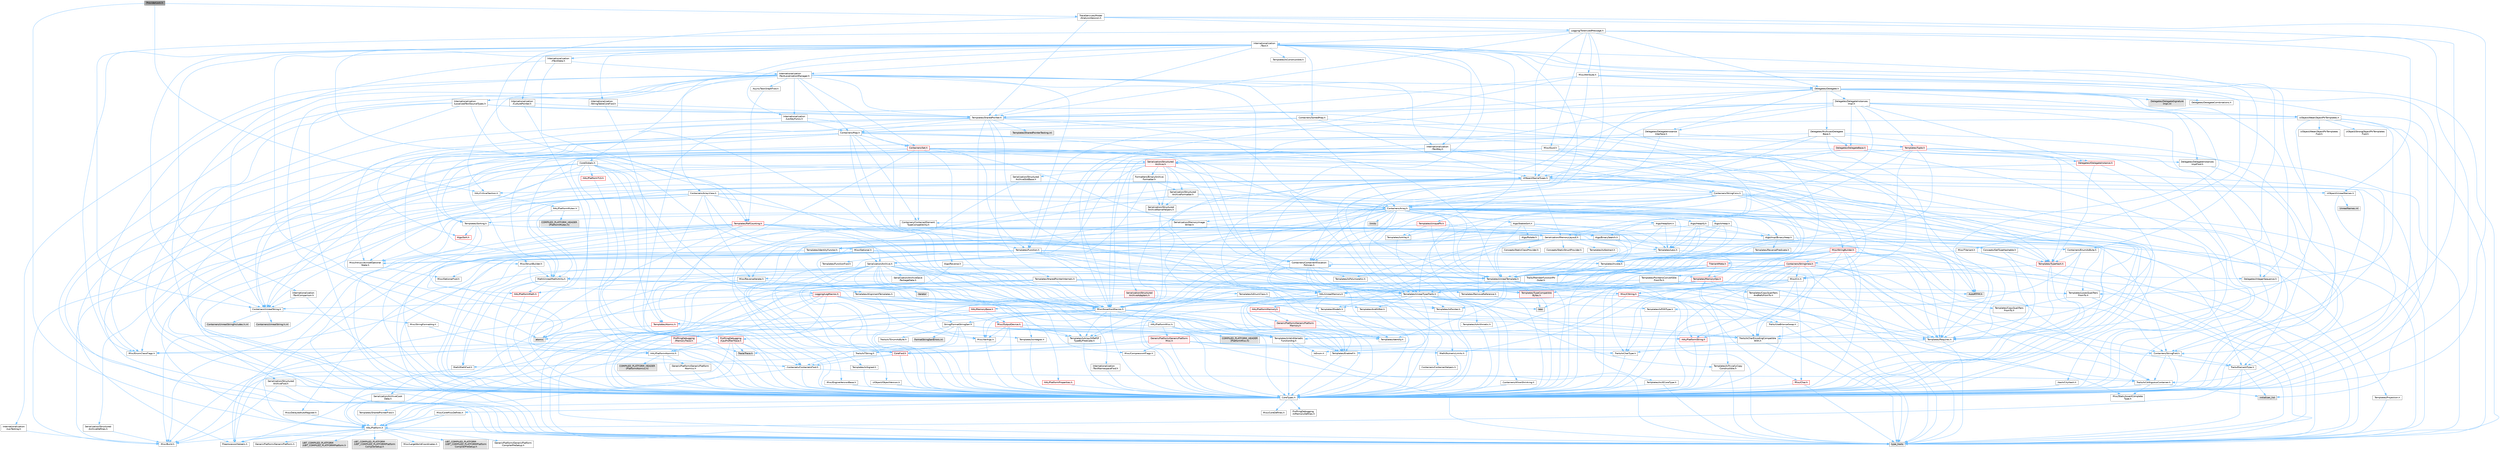 digraph "ProviderLock.h"
{
 // INTERACTIVE_SVG=YES
 // LATEX_PDF_SIZE
  bgcolor="transparent";
  edge [fontname=Helvetica,fontsize=10,labelfontname=Helvetica,labelfontsize=10];
  node [fontname=Helvetica,fontsize=10,shape=box,height=0.2,width=0.4];
  Node1 [id="Node000001",label="ProviderLock.h",height=0.2,width=0.4,color="gray40", fillcolor="grey60", style="filled", fontcolor="black",tooltip=" "];
  Node1 -> Node2 [id="edge1_Node000001_Node000002",color="steelblue1",style="solid",tooltip=" "];
  Node2 [id="Node000002",label="HAL/CriticalSection.h",height=0.2,width=0.4,color="grey40", fillcolor="white", style="filled",URL="$d6/d90/CriticalSection_8h.html",tooltip=" "];
  Node2 -> Node3 [id="edge2_Node000002_Node000003",color="steelblue1",style="solid",tooltip=" "];
  Node3 [id="Node000003",label="HAL/PlatformMutex.h",height=0.2,width=0.4,color="grey40", fillcolor="white", style="filled",URL="$d9/d0b/PlatformMutex_8h.html",tooltip=" "];
  Node3 -> Node4 [id="edge3_Node000003_Node000004",color="steelblue1",style="solid",tooltip=" "];
  Node4 [id="Node000004",label="CoreTypes.h",height=0.2,width=0.4,color="grey40", fillcolor="white", style="filled",URL="$dc/dec/CoreTypes_8h.html",tooltip=" "];
  Node4 -> Node5 [id="edge4_Node000004_Node000005",color="steelblue1",style="solid",tooltip=" "];
  Node5 [id="Node000005",label="HAL/Platform.h",height=0.2,width=0.4,color="grey40", fillcolor="white", style="filled",URL="$d9/dd0/Platform_8h.html",tooltip=" "];
  Node5 -> Node6 [id="edge5_Node000005_Node000006",color="steelblue1",style="solid",tooltip=" "];
  Node6 [id="Node000006",label="Misc/Build.h",height=0.2,width=0.4,color="grey40", fillcolor="white", style="filled",URL="$d3/dbb/Build_8h.html",tooltip=" "];
  Node5 -> Node7 [id="edge6_Node000005_Node000007",color="steelblue1",style="solid",tooltip=" "];
  Node7 [id="Node000007",label="Misc/LargeWorldCoordinates.h",height=0.2,width=0.4,color="grey40", fillcolor="white", style="filled",URL="$d2/dcb/LargeWorldCoordinates_8h.html",tooltip=" "];
  Node5 -> Node8 [id="edge7_Node000005_Node000008",color="steelblue1",style="solid",tooltip=" "];
  Node8 [id="Node000008",label="type_traits",height=0.2,width=0.4,color="grey60", fillcolor="#E0E0E0", style="filled",tooltip=" "];
  Node5 -> Node9 [id="edge8_Node000005_Node000009",color="steelblue1",style="solid",tooltip=" "];
  Node9 [id="Node000009",label="PreprocessorHelpers.h",height=0.2,width=0.4,color="grey40", fillcolor="white", style="filled",URL="$db/ddb/PreprocessorHelpers_8h.html",tooltip=" "];
  Node5 -> Node10 [id="edge9_Node000005_Node000010",color="steelblue1",style="solid",tooltip=" "];
  Node10 [id="Node000010",label="UBT_COMPILED_PLATFORM\l/UBT_COMPILED_PLATFORMPlatform\lCompilerPreSetup.h",height=0.2,width=0.4,color="grey60", fillcolor="#E0E0E0", style="filled",tooltip=" "];
  Node5 -> Node11 [id="edge10_Node000005_Node000011",color="steelblue1",style="solid",tooltip=" "];
  Node11 [id="Node000011",label="GenericPlatform/GenericPlatform\lCompilerPreSetup.h",height=0.2,width=0.4,color="grey40", fillcolor="white", style="filled",URL="$d9/dc8/GenericPlatformCompilerPreSetup_8h.html",tooltip=" "];
  Node5 -> Node12 [id="edge11_Node000005_Node000012",color="steelblue1",style="solid",tooltip=" "];
  Node12 [id="Node000012",label="GenericPlatform/GenericPlatform.h",height=0.2,width=0.4,color="grey40", fillcolor="white", style="filled",URL="$d6/d84/GenericPlatform_8h.html",tooltip=" "];
  Node5 -> Node13 [id="edge12_Node000005_Node000013",color="steelblue1",style="solid",tooltip=" "];
  Node13 [id="Node000013",label="UBT_COMPILED_PLATFORM\l/UBT_COMPILED_PLATFORMPlatform.h",height=0.2,width=0.4,color="grey60", fillcolor="#E0E0E0", style="filled",tooltip=" "];
  Node5 -> Node14 [id="edge13_Node000005_Node000014",color="steelblue1",style="solid",tooltip=" "];
  Node14 [id="Node000014",label="UBT_COMPILED_PLATFORM\l/UBT_COMPILED_PLATFORMPlatform\lCompilerSetup.h",height=0.2,width=0.4,color="grey60", fillcolor="#E0E0E0", style="filled",tooltip=" "];
  Node4 -> Node15 [id="edge14_Node000004_Node000015",color="steelblue1",style="solid",tooltip=" "];
  Node15 [id="Node000015",label="ProfilingDebugging\l/UMemoryDefines.h",height=0.2,width=0.4,color="grey40", fillcolor="white", style="filled",URL="$d2/da2/UMemoryDefines_8h.html",tooltip=" "];
  Node4 -> Node16 [id="edge15_Node000004_Node000016",color="steelblue1",style="solid",tooltip=" "];
  Node16 [id="Node000016",label="Misc/CoreMiscDefines.h",height=0.2,width=0.4,color="grey40", fillcolor="white", style="filled",URL="$da/d38/CoreMiscDefines_8h.html",tooltip=" "];
  Node16 -> Node5 [id="edge16_Node000016_Node000005",color="steelblue1",style="solid",tooltip=" "];
  Node16 -> Node9 [id="edge17_Node000016_Node000009",color="steelblue1",style="solid",tooltip=" "];
  Node4 -> Node17 [id="edge18_Node000004_Node000017",color="steelblue1",style="solid",tooltip=" "];
  Node17 [id="Node000017",label="Misc/CoreDefines.h",height=0.2,width=0.4,color="grey40", fillcolor="white", style="filled",URL="$d3/dd2/CoreDefines_8h.html",tooltip=" "];
  Node3 -> Node18 [id="edge19_Node000003_Node000018",color="steelblue1",style="solid",tooltip=" "];
  Node18 [id="Node000018",label="COMPILED_PLATFORM_HEADER\l(PlatformMutex.h)",height=0.2,width=0.4,color="grey60", fillcolor="#E0E0E0", style="filled",tooltip=" "];
  Node1 -> Node5 [id="edge20_Node000001_Node000005",color="steelblue1",style="solid",tooltip=" "];
  Node1 -> Node19 [id="edge21_Node000001_Node000019",color="steelblue1",style="solid",tooltip=" "];
  Node19 [id="Node000019",label="TraceServices/Model\l/AnalysisSession.h",height=0.2,width=0.4,color="grey40", fillcolor="white", style="filled",URL="$d2/dff/AnalysisSession_8h.html",tooltip=" "];
  Node19 -> Node4 [id="edge22_Node000019_Node000004",color="steelblue1",style="solid",tooltip=" "];
  Node19 -> Node20 [id="edge23_Node000019_Node000020",color="steelblue1",style="solid",tooltip=" "];
  Node20 [id="Node000020",label="Containers/StringFwd.h",height=0.2,width=0.4,color="grey40", fillcolor="white", style="filled",URL="$df/d37/StringFwd_8h.html",tooltip=" "];
  Node20 -> Node4 [id="edge24_Node000020_Node000004",color="steelblue1",style="solid",tooltip=" "];
  Node20 -> Node21 [id="edge25_Node000020_Node000021",color="steelblue1",style="solid",tooltip=" "];
  Node21 [id="Node000021",label="Traits/ElementType.h",height=0.2,width=0.4,color="grey40", fillcolor="white", style="filled",URL="$d5/d4f/ElementType_8h.html",tooltip=" "];
  Node21 -> Node5 [id="edge26_Node000021_Node000005",color="steelblue1",style="solid",tooltip=" "];
  Node21 -> Node22 [id="edge27_Node000021_Node000022",color="steelblue1",style="solid",tooltip=" "];
  Node22 [id="Node000022",label="initializer_list",height=0.2,width=0.4,color="grey60", fillcolor="#E0E0E0", style="filled",tooltip=" "];
  Node21 -> Node8 [id="edge28_Node000021_Node000008",color="steelblue1",style="solid",tooltip=" "];
  Node20 -> Node23 [id="edge29_Node000020_Node000023",color="steelblue1",style="solid",tooltip=" "];
  Node23 [id="Node000023",label="Traits/IsContiguousContainer.h",height=0.2,width=0.4,color="grey40", fillcolor="white", style="filled",URL="$d5/d3c/IsContiguousContainer_8h.html",tooltip=" "];
  Node23 -> Node4 [id="edge30_Node000023_Node000004",color="steelblue1",style="solid",tooltip=" "];
  Node23 -> Node24 [id="edge31_Node000023_Node000024",color="steelblue1",style="solid",tooltip=" "];
  Node24 [id="Node000024",label="Misc/StaticAssertComplete\lType.h",height=0.2,width=0.4,color="grey40", fillcolor="white", style="filled",URL="$d5/d4e/StaticAssertCompleteType_8h.html",tooltip=" "];
  Node23 -> Node22 [id="edge32_Node000023_Node000022",color="steelblue1",style="solid",tooltip=" "];
  Node19 -> Node25 [id="edge33_Node000019_Node000025",color="steelblue1",style="solid",tooltip=" "];
  Node25 [id="Node000025",label="Logging/TokenizedMessage.h",height=0.2,width=0.4,color="grey40", fillcolor="white", style="filled",URL="$d1/d0f/TokenizedMessage_8h.html",tooltip=" "];
  Node25 -> Node26 [id="edge34_Node000025_Node000026",color="steelblue1",style="solid",tooltip=" "];
  Node26 [id="Node000026",label="Containers/Array.h",height=0.2,width=0.4,color="grey40", fillcolor="white", style="filled",URL="$df/dd0/Array_8h.html",tooltip=" "];
  Node26 -> Node4 [id="edge35_Node000026_Node000004",color="steelblue1",style="solid",tooltip=" "];
  Node26 -> Node27 [id="edge36_Node000026_Node000027",color="steelblue1",style="solid",tooltip=" "];
  Node27 [id="Node000027",label="Misc/AssertionMacros.h",height=0.2,width=0.4,color="grey40", fillcolor="white", style="filled",URL="$d0/dfa/AssertionMacros_8h.html",tooltip=" "];
  Node27 -> Node4 [id="edge37_Node000027_Node000004",color="steelblue1",style="solid",tooltip=" "];
  Node27 -> Node5 [id="edge38_Node000027_Node000005",color="steelblue1",style="solid",tooltip=" "];
  Node27 -> Node28 [id="edge39_Node000027_Node000028",color="steelblue1",style="solid",tooltip=" "];
  Node28 [id="Node000028",label="HAL/PlatformMisc.h",height=0.2,width=0.4,color="grey40", fillcolor="white", style="filled",URL="$d0/df5/PlatformMisc_8h.html",tooltip=" "];
  Node28 -> Node4 [id="edge40_Node000028_Node000004",color="steelblue1",style="solid",tooltip=" "];
  Node28 -> Node29 [id="edge41_Node000028_Node000029",color="steelblue1",style="solid",tooltip=" "];
  Node29 [id="Node000029",label="GenericPlatform/GenericPlatform\lMisc.h",height=0.2,width=0.4,color="red", fillcolor="#FFF0F0", style="filled",URL="$db/d9a/GenericPlatformMisc_8h.html",tooltip=" "];
  Node29 -> Node20 [id="edge42_Node000029_Node000020",color="steelblue1",style="solid",tooltip=" "];
  Node29 -> Node30 [id="edge43_Node000029_Node000030",color="steelblue1",style="solid",tooltip=" "];
  Node30 [id="Node000030",label="CoreFwd.h",height=0.2,width=0.4,color="red", fillcolor="#FFF0F0", style="filled",URL="$d1/d1e/CoreFwd_8h.html",tooltip=" "];
  Node30 -> Node4 [id="edge44_Node000030_Node000004",color="steelblue1",style="solid",tooltip=" "];
  Node30 -> Node31 [id="edge45_Node000030_Node000031",color="steelblue1",style="solid",tooltip=" "];
  Node31 [id="Node000031",label="Containers/ContainersFwd.h",height=0.2,width=0.4,color="grey40", fillcolor="white", style="filled",URL="$d4/d0a/ContainersFwd_8h.html",tooltip=" "];
  Node31 -> Node5 [id="edge46_Node000031_Node000005",color="steelblue1",style="solid",tooltip=" "];
  Node31 -> Node4 [id="edge47_Node000031_Node000004",color="steelblue1",style="solid",tooltip=" "];
  Node31 -> Node23 [id="edge48_Node000031_Node000023",color="steelblue1",style="solid",tooltip=" "];
  Node30 -> Node32 [id="edge49_Node000030_Node000032",color="steelblue1",style="solid",tooltip=" "];
  Node32 [id="Node000032",label="Math/MathFwd.h",height=0.2,width=0.4,color="grey40", fillcolor="white", style="filled",URL="$d2/d10/MathFwd_8h.html",tooltip=" "];
  Node32 -> Node5 [id="edge50_Node000032_Node000005",color="steelblue1",style="solid",tooltip=" "];
  Node29 -> Node4 [id="edge51_Node000029_Node000004",color="steelblue1",style="solid",tooltip=" "];
  Node29 -> Node45 [id="edge52_Node000029_Node000045",color="steelblue1",style="solid",tooltip=" "];
  Node45 [id="Node000045",label="Math/NumericLimits.h",height=0.2,width=0.4,color="grey40", fillcolor="white", style="filled",URL="$df/d1b/NumericLimits_8h.html",tooltip=" "];
  Node45 -> Node4 [id="edge53_Node000045_Node000004",color="steelblue1",style="solid",tooltip=" "];
  Node29 -> Node46 [id="edge54_Node000029_Node000046",color="steelblue1",style="solid",tooltip=" "];
  Node46 [id="Node000046",label="Misc/CompressionFlags.h",height=0.2,width=0.4,color="grey40", fillcolor="white", style="filled",URL="$d9/d76/CompressionFlags_8h.html",tooltip=" "];
  Node29 -> Node47 [id="edge55_Node000029_Node000047",color="steelblue1",style="solid",tooltip=" "];
  Node47 [id="Node000047",label="Misc/EnumClassFlags.h",height=0.2,width=0.4,color="grey40", fillcolor="white", style="filled",URL="$d8/de7/EnumClassFlags_8h.html",tooltip=" "];
  Node28 -> Node50 [id="edge56_Node000028_Node000050",color="steelblue1",style="solid",tooltip=" "];
  Node50 [id="Node000050",label="COMPILED_PLATFORM_HEADER\l(PlatformMisc.h)",height=0.2,width=0.4,color="grey60", fillcolor="#E0E0E0", style="filled",tooltip=" "];
  Node28 -> Node51 [id="edge57_Node000028_Node000051",color="steelblue1",style="solid",tooltip=" "];
  Node51 [id="Node000051",label="ProfilingDebugging\l/CpuProfilerTrace.h",height=0.2,width=0.4,color="red", fillcolor="#FFF0F0", style="filled",URL="$da/dcb/CpuProfilerTrace_8h.html",tooltip=" "];
  Node51 -> Node4 [id="edge58_Node000051_Node000004",color="steelblue1",style="solid",tooltip=" "];
  Node51 -> Node31 [id="edge59_Node000051_Node000031",color="steelblue1",style="solid",tooltip=" "];
  Node51 -> Node52 [id="edge60_Node000051_Node000052",color="steelblue1",style="solid",tooltip=" "];
  Node52 [id="Node000052",label="HAL/PlatformAtomics.h",height=0.2,width=0.4,color="grey40", fillcolor="white", style="filled",URL="$d3/d36/PlatformAtomics_8h.html",tooltip=" "];
  Node52 -> Node4 [id="edge61_Node000052_Node000004",color="steelblue1",style="solid",tooltip=" "];
  Node52 -> Node53 [id="edge62_Node000052_Node000053",color="steelblue1",style="solid",tooltip=" "];
  Node53 [id="Node000053",label="GenericPlatform/GenericPlatform\lAtomics.h",height=0.2,width=0.4,color="grey40", fillcolor="white", style="filled",URL="$da/d72/GenericPlatformAtomics_8h.html",tooltip=" "];
  Node53 -> Node4 [id="edge63_Node000053_Node000004",color="steelblue1",style="solid",tooltip=" "];
  Node52 -> Node54 [id="edge64_Node000052_Node000054",color="steelblue1",style="solid",tooltip=" "];
  Node54 [id="Node000054",label="COMPILED_PLATFORM_HEADER\l(PlatformAtomics.h)",height=0.2,width=0.4,color="grey60", fillcolor="#E0E0E0", style="filled",tooltip=" "];
  Node51 -> Node9 [id="edge65_Node000051_Node000009",color="steelblue1",style="solid",tooltip=" "];
  Node51 -> Node6 [id="edge66_Node000051_Node000006",color="steelblue1",style="solid",tooltip=" "];
  Node51 -> Node58 [id="edge67_Node000051_Node000058",color="steelblue1",style="solid",tooltip=" "];
  Node58 [id="Node000058",label="Trace/Trace.h",height=0.2,width=0.4,color="grey60", fillcolor="#E0E0E0", style="filled",tooltip=" "];
  Node27 -> Node9 [id="edge68_Node000027_Node000009",color="steelblue1",style="solid",tooltip=" "];
  Node27 -> Node59 [id="edge69_Node000027_Node000059",color="steelblue1",style="solid",tooltip=" "];
  Node59 [id="Node000059",label="Templates/EnableIf.h",height=0.2,width=0.4,color="grey40", fillcolor="white", style="filled",URL="$d7/d60/EnableIf_8h.html",tooltip=" "];
  Node59 -> Node4 [id="edge70_Node000059_Node000004",color="steelblue1",style="solid",tooltip=" "];
  Node27 -> Node60 [id="edge71_Node000027_Node000060",color="steelblue1",style="solid",tooltip=" "];
  Node60 [id="Node000060",label="Templates/IsArrayOrRefOf\lTypeByPredicate.h",height=0.2,width=0.4,color="grey40", fillcolor="white", style="filled",URL="$d6/da1/IsArrayOrRefOfTypeByPredicate_8h.html",tooltip=" "];
  Node60 -> Node4 [id="edge72_Node000060_Node000004",color="steelblue1",style="solid",tooltip=" "];
  Node27 -> Node61 [id="edge73_Node000027_Node000061",color="steelblue1",style="solid",tooltip=" "];
  Node61 [id="Node000061",label="Templates/IsValidVariadic\lFunctionArg.h",height=0.2,width=0.4,color="grey40", fillcolor="white", style="filled",URL="$d0/dc8/IsValidVariadicFunctionArg_8h.html",tooltip=" "];
  Node61 -> Node4 [id="edge74_Node000061_Node000004",color="steelblue1",style="solid",tooltip=" "];
  Node61 -> Node62 [id="edge75_Node000061_Node000062",color="steelblue1",style="solid",tooltip=" "];
  Node62 [id="Node000062",label="IsEnum.h",height=0.2,width=0.4,color="grey40", fillcolor="white", style="filled",URL="$d4/de5/IsEnum_8h.html",tooltip=" "];
  Node61 -> Node8 [id="edge76_Node000061_Node000008",color="steelblue1",style="solid",tooltip=" "];
  Node27 -> Node63 [id="edge77_Node000027_Node000063",color="steelblue1",style="solid",tooltip=" "];
  Node63 [id="Node000063",label="Traits/IsCharEncodingCompatible\lWith.h",height=0.2,width=0.4,color="grey40", fillcolor="white", style="filled",URL="$df/dd1/IsCharEncodingCompatibleWith_8h.html",tooltip=" "];
  Node63 -> Node8 [id="edge78_Node000063_Node000008",color="steelblue1",style="solid",tooltip=" "];
  Node63 -> Node64 [id="edge79_Node000063_Node000064",color="steelblue1",style="solid",tooltip=" "];
  Node64 [id="Node000064",label="Traits/IsCharType.h",height=0.2,width=0.4,color="grey40", fillcolor="white", style="filled",URL="$db/d51/IsCharType_8h.html",tooltip=" "];
  Node64 -> Node4 [id="edge80_Node000064_Node000004",color="steelblue1",style="solid",tooltip=" "];
  Node27 -> Node65 [id="edge81_Node000027_Node000065",color="steelblue1",style="solid",tooltip=" "];
  Node65 [id="Node000065",label="Misc/VarArgs.h",height=0.2,width=0.4,color="grey40", fillcolor="white", style="filled",URL="$d5/d6f/VarArgs_8h.html",tooltip=" "];
  Node65 -> Node4 [id="edge82_Node000065_Node000004",color="steelblue1",style="solid",tooltip=" "];
  Node27 -> Node66 [id="edge83_Node000027_Node000066",color="steelblue1",style="solid",tooltip=" "];
  Node66 [id="Node000066",label="String/FormatStringSan.h",height=0.2,width=0.4,color="grey40", fillcolor="white", style="filled",URL="$d3/d8b/FormatStringSan_8h.html",tooltip=" "];
  Node66 -> Node8 [id="edge84_Node000066_Node000008",color="steelblue1",style="solid",tooltip=" "];
  Node66 -> Node4 [id="edge85_Node000066_Node000004",color="steelblue1",style="solid",tooltip=" "];
  Node66 -> Node67 [id="edge86_Node000066_Node000067",color="steelblue1",style="solid",tooltip=" "];
  Node67 [id="Node000067",label="Templates/Requires.h",height=0.2,width=0.4,color="grey40", fillcolor="white", style="filled",URL="$dc/d96/Requires_8h.html",tooltip=" "];
  Node67 -> Node59 [id="edge87_Node000067_Node000059",color="steelblue1",style="solid",tooltip=" "];
  Node67 -> Node8 [id="edge88_Node000067_Node000008",color="steelblue1",style="solid",tooltip=" "];
  Node66 -> Node68 [id="edge89_Node000066_Node000068",color="steelblue1",style="solid",tooltip=" "];
  Node68 [id="Node000068",label="Templates/Identity.h",height=0.2,width=0.4,color="grey40", fillcolor="white", style="filled",URL="$d0/dd5/Identity_8h.html",tooltip=" "];
  Node66 -> Node61 [id="edge90_Node000066_Node000061",color="steelblue1",style="solid",tooltip=" "];
  Node66 -> Node64 [id="edge91_Node000066_Node000064",color="steelblue1",style="solid",tooltip=" "];
  Node66 -> Node69 [id="edge92_Node000066_Node000069",color="steelblue1",style="solid",tooltip=" "];
  Node69 [id="Node000069",label="Traits/IsTEnumAsByte.h",height=0.2,width=0.4,color="grey40", fillcolor="white", style="filled",URL="$d1/de6/IsTEnumAsByte_8h.html",tooltip=" "];
  Node66 -> Node70 [id="edge93_Node000066_Node000070",color="steelblue1",style="solid",tooltip=" "];
  Node70 [id="Node000070",label="Traits/IsTString.h",height=0.2,width=0.4,color="grey40", fillcolor="white", style="filled",URL="$d0/df8/IsTString_8h.html",tooltip=" "];
  Node70 -> Node31 [id="edge94_Node000070_Node000031",color="steelblue1",style="solid",tooltip=" "];
  Node66 -> Node31 [id="edge95_Node000066_Node000031",color="steelblue1",style="solid",tooltip=" "];
  Node66 -> Node71 [id="edge96_Node000066_Node000071",color="steelblue1",style="solid",tooltip=" "];
  Node71 [id="Node000071",label="FormatStringSanErrors.inl",height=0.2,width=0.4,color="grey60", fillcolor="#E0E0E0", style="filled",tooltip=" "];
  Node27 -> Node72 [id="edge97_Node000027_Node000072",color="steelblue1",style="solid",tooltip=" "];
  Node72 [id="Node000072",label="atomic",height=0.2,width=0.4,color="grey60", fillcolor="#E0E0E0", style="filled",tooltip=" "];
  Node26 -> Node73 [id="edge98_Node000026_Node000073",color="steelblue1",style="solid",tooltip=" "];
  Node73 [id="Node000073",label="Misc/IntrusiveUnsetOptional\lState.h",height=0.2,width=0.4,color="grey40", fillcolor="white", style="filled",URL="$d2/d0a/IntrusiveUnsetOptionalState_8h.html",tooltip=" "];
  Node73 -> Node74 [id="edge99_Node000073_Node000074",color="steelblue1",style="solid",tooltip=" "];
  Node74 [id="Node000074",label="Misc/OptionalFwd.h",height=0.2,width=0.4,color="grey40", fillcolor="white", style="filled",URL="$dc/d50/OptionalFwd_8h.html",tooltip=" "];
  Node26 -> Node75 [id="edge100_Node000026_Node000075",color="steelblue1",style="solid",tooltip=" "];
  Node75 [id="Node000075",label="Misc/ReverseIterate.h",height=0.2,width=0.4,color="grey40", fillcolor="white", style="filled",URL="$db/de3/ReverseIterate_8h.html",tooltip=" "];
  Node75 -> Node5 [id="edge101_Node000075_Node000005",color="steelblue1",style="solid",tooltip=" "];
  Node75 -> Node76 [id="edge102_Node000075_Node000076",color="steelblue1",style="solid",tooltip=" "];
  Node76 [id="Node000076",label="iterator",height=0.2,width=0.4,color="grey60", fillcolor="#E0E0E0", style="filled",tooltip=" "];
  Node26 -> Node77 [id="edge103_Node000026_Node000077",color="steelblue1",style="solid",tooltip=" "];
  Node77 [id="Node000077",label="HAL/UnrealMemory.h",height=0.2,width=0.4,color="grey40", fillcolor="white", style="filled",URL="$d9/d96/UnrealMemory_8h.html",tooltip=" "];
  Node77 -> Node4 [id="edge104_Node000077_Node000004",color="steelblue1",style="solid",tooltip=" "];
  Node77 -> Node78 [id="edge105_Node000077_Node000078",color="steelblue1",style="solid",tooltip=" "];
  Node78 [id="Node000078",label="GenericPlatform/GenericPlatform\lMemory.h",height=0.2,width=0.4,color="red", fillcolor="#FFF0F0", style="filled",URL="$dd/d22/GenericPlatformMemory_8h.html",tooltip=" "];
  Node78 -> Node30 [id="edge106_Node000078_Node000030",color="steelblue1",style="solid",tooltip=" "];
  Node78 -> Node4 [id="edge107_Node000078_Node000004",color="steelblue1",style="solid",tooltip=" "];
  Node78 -> Node79 [id="edge108_Node000078_Node000079",color="steelblue1",style="solid",tooltip=" "];
  Node79 [id="Node000079",label="HAL/PlatformString.h",height=0.2,width=0.4,color="red", fillcolor="#FFF0F0", style="filled",URL="$db/db5/PlatformString_8h.html",tooltip=" "];
  Node79 -> Node4 [id="edge109_Node000079_Node000004",color="steelblue1",style="solid",tooltip=" "];
  Node77 -> Node81 [id="edge110_Node000077_Node000081",color="steelblue1",style="solid",tooltip=" "];
  Node81 [id="Node000081",label="HAL/MemoryBase.h",height=0.2,width=0.4,color="red", fillcolor="#FFF0F0", style="filled",URL="$d6/d9f/MemoryBase_8h.html",tooltip=" "];
  Node81 -> Node4 [id="edge111_Node000081_Node000004",color="steelblue1",style="solid",tooltip=" "];
  Node81 -> Node52 [id="edge112_Node000081_Node000052",color="steelblue1",style="solid",tooltip=" "];
  Node81 -> Node83 [id="edge113_Node000081_Node000083",color="steelblue1",style="solid",tooltip=" "];
  Node83 [id="Node000083",label="Misc/OutputDevice.h",height=0.2,width=0.4,color="red", fillcolor="#FFF0F0", style="filled",URL="$d7/d32/OutputDevice_8h.html",tooltip=" "];
  Node83 -> Node30 [id="edge114_Node000083_Node000030",color="steelblue1",style="solid",tooltip=" "];
  Node83 -> Node4 [id="edge115_Node000083_Node000004",color="steelblue1",style="solid",tooltip=" "];
  Node83 -> Node65 [id="edge116_Node000083_Node000065",color="steelblue1",style="solid",tooltip=" "];
  Node83 -> Node60 [id="edge117_Node000083_Node000060",color="steelblue1",style="solid",tooltip=" "];
  Node83 -> Node61 [id="edge118_Node000083_Node000061",color="steelblue1",style="solid",tooltip=" "];
  Node83 -> Node63 [id="edge119_Node000083_Node000063",color="steelblue1",style="solid",tooltip=" "];
  Node81 -> Node85 [id="edge120_Node000081_Node000085",color="steelblue1",style="solid",tooltip=" "];
  Node85 [id="Node000085",label="Templates/Atomic.h",height=0.2,width=0.4,color="red", fillcolor="#FFF0F0", style="filled",URL="$d3/d91/Atomic_8h.html",tooltip=" "];
  Node85 -> Node88 [id="edge121_Node000085_Node000088",color="steelblue1",style="solid",tooltip=" "];
  Node88 [id="Node000088",label="Templates/IsIntegral.h",height=0.2,width=0.4,color="grey40", fillcolor="white", style="filled",URL="$da/d64/IsIntegral_8h.html",tooltip=" "];
  Node88 -> Node4 [id="edge122_Node000088_Node000004",color="steelblue1",style="solid",tooltip=" "];
  Node85 -> Node72 [id="edge123_Node000085_Node000072",color="steelblue1",style="solid",tooltip=" "];
  Node77 -> Node94 [id="edge124_Node000077_Node000094",color="steelblue1",style="solid",tooltip=" "];
  Node94 [id="Node000094",label="HAL/PlatformMemory.h",height=0.2,width=0.4,color="red", fillcolor="#FFF0F0", style="filled",URL="$de/d68/PlatformMemory_8h.html",tooltip=" "];
  Node94 -> Node4 [id="edge125_Node000094_Node000004",color="steelblue1",style="solid",tooltip=" "];
  Node94 -> Node78 [id="edge126_Node000094_Node000078",color="steelblue1",style="solid",tooltip=" "];
  Node77 -> Node96 [id="edge127_Node000077_Node000096",color="steelblue1",style="solid",tooltip=" "];
  Node96 [id="Node000096",label="ProfilingDebugging\l/MemoryTrace.h",height=0.2,width=0.4,color="red", fillcolor="#FFF0F0", style="filled",URL="$da/dd7/MemoryTrace_8h.html",tooltip=" "];
  Node96 -> Node5 [id="edge128_Node000096_Node000005",color="steelblue1",style="solid",tooltip=" "];
  Node96 -> Node47 [id="edge129_Node000096_Node000047",color="steelblue1",style="solid",tooltip=" "];
  Node96 -> Node58 [id="edge130_Node000096_Node000058",color="steelblue1",style="solid",tooltip=" "];
  Node77 -> Node97 [id="edge131_Node000077_Node000097",color="steelblue1",style="solid",tooltip=" "];
  Node97 [id="Node000097",label="Templates/IsPointer.h",height=0.2,width=0.4,color="grey40", fillcolor="white", style="filled",URL="$d7/d05/IsPointer_8h.html",tooltip=" "];
  Node97 -> Node4 [id="edge132_Node000097_Node000004",color="steelblue1",style="solid",tooltip=" "];
  Node26 -> Node98 [id="edge133_Node000026_Node000098",color="steelblue1",style="solid",tooltip=" "];
  Node98 [id="Node000098",label="Templates/UnrealTypeTraits.h",height=0.2,width=0.4,color="grey40", fillcolor="white", style="filled",URL="$d2/d2d/UnrealTypeTraits_8h.html",tooltip=" "];
  Node98 -> Node4 [id="edge134_Node000098_Node000004",color="steelblue1",style="solid",tooltip=" "];
  Node98 -> Node97 [id="edge135_Node000098_Node000097",color="steelblue1",style="solid",tooltip=" "];
  Node98 -> Node27 [id="edge136_Node000098_Node000027",color="steelblue1",style="solid",tooltip=" "];
  Node98 -> Node90 [id="edge137_Node000098_Node000090",color="steelblue1",style="solid",tooltip=" "];
  Node90 [id="Node000090",label="Templates/AndOrNot.h",height=0.2,width=0.4,color="grey40", fillcolor="white", style="filled",URL="$db/d0a/AndOrNot_8h.html",tooltip=" "];
  Node90 -> Node4 [id="edge138_Node000090_Node000004",color="steelblue1",style="solid",tooltip=" "];
  Node98 -> Node59 [id="edge139_Node000098_Node000059",color="steelblue1",style="solid",tooltip=" "];
  Node98 -> Node99 [id="edge140_Node000098_Node000099",color="steelblue1",style="solid",tooltip=" "];
  Node99 [id="Node000099",label="Templates/IsArithmetic.h",height=0.2,width=0.4,color="grey40", fillcolor="white", style="filled",URL="$d2/d5d/IsArithmetic_8h.html",tooltip=" "];
  Node99 -> Node4 [id="edge141_Node000099_Node000004",color="steelblue1",style="solid",tooltip=" "];
  Node98 -> Node62 [id="edge142_Node000098_Node000062",color="steelblue1",style="solid",tooltip=" "];
  Node98 -> Node100 [id="edge143_Node000098_Node000100",color="steelblue1",style="solid",tooltip=" "];
  Node100 [id="Node000100",label="Templates/Models.h",height=0.2,width=0.4,color="grey40", fillcolor="white", style="filled",URL="$d3/d0c/Models_8h.html",tooltip=" "];
  Node100 -> Node68 [id="edge144_Node000100_Node000068",color="steelblue1",style="solid",tooltip=" "];
  Node98 -> Node101 [id="edge145_Node000098_Node000101",color="steelblue1",style="solid",tooltip=" "];
  Node101 [id="Node000101",label="Templates/IsPODType.h",height=0.2,width=0.4,color="grey40", fillcolor="white", style="filled",URL="$d7/db1/IsPODType_8h.html",tooltip=" "];
  Node101 -> Node4 [id="edge146_Node000101_Node000004",color="steelblue1",style="solid",tooltip=" "];
  Node98 -> Node102 [id="edge147_Node000098_Node000102",color="steelblue1",style="solid",tooltip=" "];
  Node102 [id="Node000102",label="Templates/IsUECoreType.h",height=0.2,width=0.4,color="grey40", fillcolor="white", style="filled",URL="$d1/db8/IsUECoreType_8h.html",tooltip=" "];
  Node102 -> Node4 [id="edge148_Node000102_Node000004",color="steelblue1",style="solid",tooltip=" "];
  Node102 -> Node8 [id="edge149_Node000102_Node000008",color="steelblue1",style="solid",tooltip=" "];
  Node98 -> Node91 [id="edge150_Node000098_Node000091",color="steelblue1",style="solid",tooltip=" "];
  Node91 [id="Node000091",label="Templates/IsTriviallyCopy\lConstructible.h",height=0.2,width=0.4,color="grey40", fillcolor="white", style="filled",URL="$d3/d78/IsTriviallyCopyConstructible_8h.html",tooltip=" "];
  Node91 -> Node4 [id="edge151_Node000091_Node000004",color="steelblue1",style="solid",tooltip=" "];
  Node91 -> Node8 [id="edge152_Node000091_Node000008",color="steelblue1",style="solid",tooltip=" "];
  Node26 -> Node103 [id="edge153_Node000026_Node000103",color="steelblue1",style="solid",tooltip=" "];
  Node103 [id="Node000103",label="Templates/UnrealTemplate.h",height=0.2,width=0.4,color="grey40", fillcolor="white", style="filled",URL="$d4/d24/UnrealTemplate_8h.html",tooltip=" "];
  Node103 -> Node4 [id="edge154_Node000103_Node000004",color="steelblue1",style="solid",tooltip=" "];
  Node103 -> Node97 [id="edge155_Node000103_Node000097",color="steelblue1",style="solid",tooltip=" "];
  Node103 -> Node77 [id="edge156_Node000103_Node000077",color="steelblue1",style="solid",tooltip=" "];
  Node103 -> Node104 [id="edge157_Node000103_Node000104",color="steelblue1",style="solid",tooltip=" "];
  Node104 [id="Node000104",label="Templates/CopyQualifiers\lAndRefsFromTo.h",height=0.2,width=0.4,color="grey40", fillcolor="white", style="filled",URL="$d3/db3/CopyQualifiersAndRefsFromTo_8h.html",tooltip=" "];
  Node104 -> Node105 [id="edge158_Node000104_Node000105",color="steelblue1",style="solid",tooltip=" "];
  Node105 [id="Node000105",label="Templates/CopyQualifiers\lFromTo.h",height=0.2,width=0.4,color="grey40", fillcolor="white", style="filled",URL="$d5/db4/CopyQualifiersFromTo_8h.html",tooltip=" "];
  Node103 -> Node98 [id="edge159_Node000103_Node000098",color="steelblue1",style="solid",tooltip=" "];
  Node103 -> Node106 [id="edge160_Node000103_Node000106",color="steelblue1",style="solid",tooltip=" "];
  Node106 [id="Node000106",label="Templates/RemoveReference.h",height=0.2,width=0.4,color="grey40", fillcolor="white", style="filled",URL="$da/dbe/RemoveReference_8h.html",tooltip=" "];
  Node106 -> Node4 [id="edge161_Node000106_Node000004",color="steelblue1",style="solid",tooltip=" "];
  Node103 -> Node67 [id="edge162_Node000103_Node000067",color="steelblue1",style="solid",tooltip=" "];
  Node103 -> Node107 [id="edge163_Node000103_Node000107",color="steelblue1",style="solid",tooltip=" "];
  Node107 [id="Node000107",label="Templates/TypeCompatible\lBytes.h",height=0.2,width=0.4,color="red", fillcolor="#FFF0F0", style="filled",URL="$df/d0a/TypeCompatibleBytes_8h.html",tooltip=" "];
  Node107 -> Node4 [id="edge164_Node000107_Node000004",color="steelblue1",style="solid",tooltip=" "];
  Node107 -> Node36 [id="edge165_Node000107_Node000036",color="steelblue1",style="solid",tooltip=" "];
  Node36 [id="Node000036",label="new",height=0.2,width=0.4,color="grey60", fillcolor="#E0E0E0", style="filled",tooltip=" "];
  Node107 -> Node8 [id="edge166_Node000107_Node000008",color="steelblue1",style="solid",tooltip=" "];
  Node103 -> Node68 [id="edge167_Node000103_Node000068",color="steelblue1",style="solid",tooltip=" "];
  Node103 -> Node23 [id="edge168_Node000103_Node000023",color="steelblue1",style="solid",tooltip=" "];
  Node103 -> Node108 [id="edge169_Node000103_Node000108",color="steelblue1",style="solid",tooltip=" "];
  Node108 [id="Node000108",label="Traits/UseBitwiseSwap.h",height=0.2,width=0.4,color="grey40", fillcolor="white", style="filled",URL="$db/df3/UseBitwiseSwap_8h.html",tooltip=" "];
  Node108 -> Node4 [id="edge170_Node000108_Node000004",color="steelblue1",style="solid",tooltip=" "];
  Node108 -> Node8 [id="edge171_Node000108_Node000008",color="steelblue1",style="solid",tooltip=" "];
  Node103 -> Node8 [id="edge172_Node000103_Node000008",color="steelblue1",style="solid",tooltip=" "];
  Node26 -> Node109 [id="edge173_Node000026_Node000109",color="steelblue1",style="solid",tooltip=" "];
  Node109 [id="Node000109",label="Containers/AllowShrinking.h",height=0.2,width=0.4,color="grey40", fillcolor="white", style="filled",URL="$d7/d1a/AllowShrinking_8h.html",tooltip=" "];
  Node109 -> Node4 [id="edge174_Node000109_Node000004",color="steelblue1",style="solid",tooltip=" "];
  Node26 -> Node110 [id="edge175_Node000026_Node000110",color="steelblue1",style="solid",tooltip=" "];
  Node110 [id="Node000110",label="Containers/ContainerAllocation\lPolicies.h",height=0.2,width=0.4,color="grey40", fillcolor="white", style="filled",URL="$d7/dff/ContainerAllocationPolicies_8h.html",tooltip=" "];
  Node110 -> Node4 [id="edge176_Node000110_Node000004",color="steelblue1",style="solid",tooltip=" "];
  Node110 -> Node111 [id="edge177_Node000110_Node000111",color="steelblue1",style="solid",tooltip=" "];
  Node111 [id="Node000111",label="Containers/ContainerHelpers.h",height=0.2,width=0.4,color="grey40", fillcolor="white", style="filled",URL="$d7/d33/ContainerHelpers_8h.html",tooltip=" "];
  Node111 -> Node4 [id="edge178_Node000111_Node000004",color="steelblue1",style="solid",tooltip=" "];
  Node110 -> Node110 [id="edge179_Node000110_Node000110",color="steelblue1",style="solid",tooltip=" "];
  Node110 -> Node112 [id="edge180_Node000110_Node000112",color="steelblue1",style="solid",tooltip=" "];
  Node112 [id="Node000112",label="HAL/PlatformMath.h",height=0.2,width=0.4,color="red", fillcolor="#FFF0F0", style="filled",URL="$dc/d53/PlatformMath_8h.html",tooltip=" "];
  Node112 -> Node4 [id="edge181_Node000112_Node000004",color="steelblue1",style="solid",tooltip=" "];
  Node110 -> Node77 [id="edge182_Node000110_Node000077",color="steelblue1",style="solid",tooltip=" "];
  Node110 -> Node45 [id="edge183_Node000110_Node000045",color="steelblue1",style="solid",tooltip=" "];
  Node110 -> Node27 [id="edge184_Node000110_Node000027",color="steelblue1",style="solid",tooltip=" "];
  Node110 -> Node120 [id="edge185_Node000110_Node000120",color="steelblue1",style="solid",tooltip=" "];
  Node120 [id="Node000120",label="Templates/IsPolymorphic.h",height=0.2,width=0.4,color="grey40", fillcolor="white", style="filled",URL="$dc/d20/IsPolymorphic_8h.html",tooltip=" "];
  Node110 -> Node121 [id="edge186_Node000110_Node000121",color="steelblue1",style="solid",tooltip=" "];
  Node121 [id="Node000121",label="Templates/MemoryOps.h",height=0.2,width=0.4,color="red", fillcolor="#FFF0F0", style="filled",URL="$db/dea/MemoryOps_8h.html",tooltip=" "];
  Node121 -> Node4 [id="edge187_Node000121_Node000004",color="steelblue1",style="solid",tooltip=" "];
  Node121 -> Node77 [id="edge188_Node000121_Node000077",color="steelblue1",style="solid",tooltip=" "];
  Node121 -> Node91 [id="edge189_Node000121_Node000091",color="steelblue1",style="solid",tooltip=" "];
  Node121 -> Node67 [id="edge190_Node000121_Node000067",color="steelblue1",style="solid",tooltip=" "];
  Node121 -> Node98 [id="edge191_Node000121_Node000098",color="steelblue1",style="solid",tooltip=" "];
  Node121 -> Node108 [id="edge192_Node000121_Node000108",color="steelblue1",style="solid",tooltip=" "];
  Node121 -> Node36 [id="edge193_Node000121_Node000036",color="steelblue1",style="solid",tooltip=" "];
  Node121 -> Node8 [id="edge194_Node000121_Node000008",color="steelblue1",style="solid",tooltip=" "];
  Node110 -> Node107 [id="edge195_Node000110_Node000107",color="steelblue1",style="solid",tooltip=" "];
  Node110 -> Node8 [id="edge196_Node000110_Node000008",color="steelblue1",style="solid",tooltip=" "];
  Node26 -> Node122 [id="edge197_Node000026_Node000122",color="steelblue1",style="solid",tooltip=" "];
  Node122 [id="Node000122",label="Containers/ContainerElement\lTypeCompatibility.h",height=0.2,width=0.4,color="grey40", fillcolor="white", style="filled",URL="$df/ddf/ContainerElementTypeCompatibility_8h.html",tooltip=" "];
  Node122 -> Node4 [id="edge198_Node000122_Node000004",color="steelblue1",style="solid",tooltip=" "];
  Node122 -> Node98 [id="edge199_Node000122_Node000098",color="steelblue1",style="solid",tooltip=" "];
  Node26 -> Node123 [id="edge200_Node000026_Node000123",color="steelblue1",style="solid",tooltip=" "];
  Node123 [id="Node000123",label="Serialization/Archive.h",height=0.2,width=0.4,color="grey40", fillcolor="white", style="filled",URL="$d7/d3b/Archive_8h.html",tooltip=" "];
  Node123 -> Node30 [id="edge201_Node000123_Node000030",color="steelblue1",style="solid",tooltip=" "];
  Node123 -> Node4 [id="edge202_Node000123_Node000004",color="steelblue1",style="solid",tooltip=" "];
  Node123 -> Node124 [id="edge203_Node000123_Node000124",color="steelblue1",style="solid",tooltip=" "];
  Node124 [id="Node000124",label="HAL/PlatformProperties.h",height=0.2,width=0.4,color="red", fillcolor="#FFF0F0", style="filled",URL="$d9/db0/PlatformProperties_8h.html",tooltip=" "];
  Node124 -> Node4 [id="edge204_Node000124_Node000004",color="steelblue1",style="solid",tooltip=" "];
  Node123 -> Node127 [id="edge205_Node000123_Node000127",color="steelblue1",style="solid",tooltip=" "];
  Node127 [id="Node000127",label="Internationalization\l/TextNamespaceFwd.h",height=0.2,width=0.4,color="grey40", fillcolor="white", style="filled",URL="$d8/d97/TextNamespaceFwd_8h.html",tooltip=" "];
  Node127 -> Node4 [id="edge206_Node000127_Node000004",color="steelblue1",style="solid",tooltip=" "];
  Node123 -> Node32 [id="edge207_Node000123_Node000032",color="steelblue1",style="solid",tooltip=" "];
  Node123 -> Node27 [id="edge208_Node000123_Node000027",color="steelblue1",style="solid",tooltip=" "];
  Node123 -> Node6 [id="edge209_Node000123_Node000006",color="steelblue1",style="solid",tooltip=" "];
  Node123 -> Node46 [id="edge210_Node000123_Node000046",color="steelblue1",style="solid",tooltip=" "];
  Node123 -> Node128 [id="edge211_Node000123_Node000128",color="steelblue1",style="solid",tooltip=" "];
  Node128 [id="Node000128",label="Misc/EngineVersionBase.h",height=0.2,width=0.4,color="grey40", fillcolor="white", style="filled",URL="$d5/d2b/EngineVersionBase_8h.html",tooltip=" "];
  Node128 -> Node4 [id="edge212_Node000128_Node000004",color="steelblue1",style="solid",tooltip=" "];
  Node123 -> Node65 [id="edge213_Node000123_Node000065",color="steelblue1",style="solid",tooltip=" "];
  Node123 -> Node129 [id="edge214_Node000123_Node000129",color="steelblue1",style="solid",tooltip=" "];
  Node129 [id="Node000129",label="Serialization/ArchiveCook\lData.h",height=0.2,width=0.4,color="grey40", fillcolor="white", style="filled",URL="$dc/db6/ArchiveCookData_8h.html",tooltip=" "];
  Node129 -> Node5 [id="edge215_Node000129_Node000005",color="steelblue1",style="solid",tooltip=" "];
  Node123 -> Node130 [id="edge216_Node000123_Node000130",color="steelblue1",style="solid",tooltip=" "];
  Node130 [id="Node000130",label="Serialization/ArchiveSave\lPackageData.h",height=0.2,width=0.4,color="grey40", fillcolor="white", style="filled",URL="$d1/d37/ArchiveSavePackageData_8h.html",tooltip=" "];
  Node123 -> Node59 [id="edge217_Node000123_Node000059",color="steelblue1",style="solid",tooltip=" "];
  Node123 -> Node60 [id="edge218_Node000123_Node000060",color="steelblue1",style="solid",tooltip=" "];
  Node123 -> Node131 [id="edge219_Node000123_Node000131",color="steelblue1",style="solid",tooltip=" "];
  Node131 [id="Node000131",label="Templates/IsEnumClass.h",height=0.2,width=0.4,color="grey40", fillcolor="white", style="filled",URL="$d7/d15/IsEnumClass_8h.html",tooltip=" "];
  Node131 -> Node4 [id="edge220_Node000131_Node000004",color="steelblue1",style="solid",tooltip=" "];
  Node131 -> Node90 [id="edge221_Node000131_Node000090",color="steelblue1",style="solid",tooltip=" "];
  Node123 -> Node117 [id="edge222_Node000123_Node000117",color="steelblue1",style="solid",tooltip=" "];
  Node117 [id="Node000117",label="Templates/IsSigned.h",height=0.2,width=0.4,color="grey40", fillcolor="white", style="filled",URL="$d8/dd8/IsSigned_8h.html",tooltip=" "];
  Node117 -> Node4 [id="edge223_Node000117_Node000004",color="steelblue1",style="solid",tooltip=" "];
  Node123 -> Node61 [id="edge224_Node000123_Node000061",color="steelblue1",style="solid",tooltip=" "];
  Node123 -> Node103 [id="edge225_Node000123_Node000103",color="steelblue1",style="solid",tooltip=" "];
  Node123 -> Node63 [id="edge226_Node000123_Node000063",color="steelblue1",style="solid",tooltip=" "];
  Node123 -> Node132 [id="edge227_Node000123_Node000132",color="steelblue1",style="solid",tooltip=" "];
  Node132 [id="Node000132",label="UObject/ObjectVersion.h",height=0.2,width=0.4,color="grey40", fillcolor="white", style="filled",URL="$da/d63/ObjectVersion_8h.html",tooltip=" "];
  Node132 -> Node4 [id="edge228_Node000132_Node000004",color="steelblue1",style="solid",tooltip=" "];
  Node26 -> Node133 [id="edge229_Node000026_Node000133",color="steelblue1",style="solid",tooltip=" "];
  Node133 [id="Node000133",label="Serialization/MemoryImage\lWriter.h",height=0.2,width=0.4,color="grey40", fillcolor="white", style="filled",URL="$d0/d08/MemoryImageWriter_8h.html",tooltip=" "];
  Node133 -> Node4 [id="edge230_Node000133_Node000004",color="steelblue1",style="solid",tooltip=" "];
  Node133 -> Node134 [id="edge231_Node000133_Node000134",color="steelblue1",style="solid",tooltip=" "];
  Node134 [id="Node000134",label="Serialization/MemoryLayout.h",height=0.2,width=0.4,color="grey40", fillcolor="white", style="filled",URL="$d7/d66/MemoryLayout_8h.html",tooltip=" "];
  Node134 -> Node135 [id="edge232_Node000134_Node000135",color="steelblue1",style="solid",tooltip=" "];
  Node135 [id="Node000135",label="Concepts/StaticClassProvider.h",height=0.2,width=0.4,color="grey40", fillcolor="white", style="filled",URL="$dd/d83/StaticClassProvider_8h.html",tooltip=" "];
  Node134 -> Node136 [id="edge233_Node000134_Node000136",color="steelblue1",style="solid",tooltip=" "];
  Node136 [id="Node000136",label="Concepts/StaticStructProvider.h",height=0.2,width=0.4,color="grey40", fillcolor="white", style="filled",URL="$d5/d77/StaticStructProvider_8h.html",tooltip=" "];
  Node134 -> Node137 [id="edge234_Node000134_Node000137",color="steelblue1",style="solid",tooltip=" "];
  Node137 [id="Node000137",label="Containers/EnumAsByte.h",height=0.2,width=0.4,color="grey40", fillcolor="white", style="filled",URL="$d6/d9a/EnumAsByte_8h.html",tooltip=" "];
  Node137 -> Node4 [id="edge235_Node000137_Node000004",color="steelblue1",style="solid",tooltip=" "];
  Node137 -> Node101 [id="edge236_Node000137_Node000101",color="steelblue1",style="solid",tooltip=" "];
  Node137 -> Node138 [id="edge237_Node000137_Node000138",color="steelblue1",style="solid",tooltip=" "];
  Node138 [id="Node000138",label="Templates/TypeHash.h",height=0.2,width=0.4,color="red", fillcolor="#FFF0F0", style="filled",URL="$d1/d62/TypeHash_8h.html",tooltip=" "];
  Node138 -> Node4 [id="edge238_Node000138_Node000004",color="steelblue1",style="solid",tooltip=" "];
  Node138 -> Node67 [id="edge239_Node000138_Node000067",color="steelblue1",style="solid",tooltip=" "];
  Node138 -> Node139 [id="edge240_Node000138_Node000139",color="steelblue1",style="solid",tooltip=" "];
  Node139 [id="Node000139",label="Misc/Crc.h",height=0.2,width=0.4,color="grey40", fillcolor="white", style="filled",URL="$d4/dd2/Crc_8h.html",tooltip=" "];
  Node139 -> Node4 [id="edge241_Node000139_Node000004",color="steelblue1",style="solid",tooltip=" "];
  Node139 -> Node79 [id="edge242_Node000139_Node000079",color="steelblue1",style="solid",tooltip=" "];
  Node139 -> Node27 [id="edge243_Node000139_Node000027",color="steelblue1",style="solid",tooltip=" "];
  Node139 -> Node140 [id="edge244_Node000139_Node000140",color="steelblue1",style="solid",tooltip=" "];
  Node140 [id="Node000140",label="Misc/CString.h",height=0.2,width=0.4,color="red", fillcolor="#FFF0F0", style="filled",URL="$d2/d49/CString_8h.html",tooltip=" "];
  Node140 -> Node4 [id="edge245_Node000140_Node000004",color="steelblue1",style="solid",tooltip=" "];
  Node140 -> Node79 [id="edge246_Node000140_Node000079",color="steelblue1",style="solid",tooltip=" "];
  Node140 -> Node27 [id="edge247_Node000140_Node000027",color="steelblue1",style="solid",tooltip=" "];
  Node140 -> Node141 [id="edge248_Node000140_Node000141",color="steelblue1",style="solid",tooltip=" "];
  Node141 [id="Node000141",label="Misc/Char.h",height=0.2,width=0.4,color="red", fillcolor="#FFF0F0", style="filled",URL="$d0/d58/Char_8h.html",tooltip=" "];
  Node141 -> Node4 [id="edge249_Node000141_Node000004",color="steelblue1",style="solid",tooltip=" "];
  Node141 -> Node8 [id="edge250_Node000141_Node000008",color="steelblue1",style="solid",tooltip=" "];
  Node140 -> Node65 [id="edge251_Node000140_Node000065",color="steelblue1",style="solid",tooltip=" "];
  Node140 -> Node60 [id="edge252_Node000140_Node000060",color="steelblue1",style="solid",tooltip=" "];
  Node140 -> Node61 [id="edge253_Node000140_Node000061",color="steelblue1",style="solid",tooltip=" "];
  Node140 -> Node63 [id="edge254_Node000140_Node000063",color="steelblue1",style="solid",tooltip=" "];
  Node139 -> Node141 [id="edge255_Node000139_Node000141",color="steelblue1",style="solid",tooltip=" "];
  Node139 -> Node98 [id="edge256_Node000139_Node000098",color="steelblue1",style="solid",tooltip=" "];
  Node139 -> Node64 [id="edge257_Node000139_Node000064",color="steelblue1",style="solid",tooltip=" "];
  Node138 -> Node8 [id="edge258_Node000138_Node000008",color="steelblue1",style="solid",tooltip=" "];
  Node134 -> Node20 [id="edge259_Node000134_Node000020",color="steelblue1",style="solid",tooltip=" "];
  Node134 -> Node77 [id="edge260_Node000134_Node000077",color="steelblue1",style="solid",tooltip=" "];
  Node134 -> Node145 [id="edge261_Node000134_Node000145",color="steelblue1",style="solid",tooltip=" "];
  Node145 [id="Node000145",label="Misc/DelayedAutoRegister.h",height=0.2,width=0.4,color="grey40", fillcolor="white", style="filled",URL="$d1/dda/DelayedAutoRegister_8h.html",tooltip=" "];
  Node145 -> Node5 [id="edge262_Node000145_Node000005",color="steelblue1",style="solid",tooltip=" "];
  Node134 -> Node59 [id="edge263_Node000134_Node000059",color="steelblue1",style="solid",tooltip=" "];
  Node134 -> Node146 [id="edge264_Node000134_Node000146",color="steelblue1",style="solid",tooltip=" "];
  Node146 [id="Node000146",label="Templates/IsAbstract.h",height=0.2,width=0.4,color="grey40", fillcolor="white", style="filled",URL="$d8/db7/IsAbstract_8h.html",tooltip=" "];
  Node134 -> Node120 [id="edge265_Node000134_Node000120",color="steelblue1",style="solid",tooltip=" "];
  Node134 -> Node100 [id="edge266_Node000134_Node000100",color="steelblue1",style="solid",tooltip=" "];
  Node134 -> Node103 [id="edge267_Node000134_Node000103",color="steelblue1",style="solid",tooltip=" "];
  Node26 -> Node147 [id="edge268_Node000026_Node000147",color="steelblue1",style="solid",tooltip=" "];
  Node147 [id="Node000147",label="Algo/Heapify.h",height=0.2,width=0.4,color="grey40", fillcolor="white", style="filled",URL="$d0/d2a/Heapify_8h.html",tooltip=" "];
  Node147 -> Node148 [id="edge269_Node000147_Node000148",color="steelblue1",style="solid",tooltip=" "];
  Node148 [id="Node000148",label="Algo/Impl/BinaryHeap.h",height=0.2,width=0.4,color="grey40", fillcolor="white", style="filled",URL="$d7/da3/Algo_2Impl_2BinaryHeap_8h.html",tooltip=" "];
  Node148 -> Node149 [id="edge270_Node000148_Node000149",color="steelblue1",style="solid",tooltip=" "];
  Node149 [id="Node000149",label="Templates/Invoke.h",height=0.2,width=0.4,color="grey40", fillcolor="white", style="filled",URL="$d7/deb/Invoke_8h.html",tooltip=" "];
  Node149 -> Node4 [id="edge271_Node000149_Node000004",color="steelblue1",style="solid",tooltip=" "];
  Node149 -> Node150 [id="edge272_Node000149_Node000150",color="steelblue1",style="solid",tooltip=" "];
  Node150 [id="Node000150",label="Traits/MemberFunctionPtr\lOuter.h",height=0.2,width=0.4,color="grey40", fillcolor="white", style="filled",URL="$db/da7/MemberFunctionPtrOuter_8h.html",tooltip=" "];
  Node149 -> Node103 [id="edge273_Node000149_Node000103",color="steelblue1",style="solid",tooltip=" "];
  Node149 -> Node8 [id="edge274_Node000149_Node000008",color="steelblue1",style="solid",tooltip=" "];
  Node148 -> Node151 [id="edge275_Node000148_Node000151",color="steelblue1",style="solid",tooltip=" "];
  Node151 [id="Node000151",label="Templates/Projection.h",height=0.2,width=0.4,color="grey40", fillcolor="white", style="filled",URL="$d7/df0/Projection_8h.html",tooltip=" "];
  Node151 -> Node8 [id="edge276_Node000151_Node000008",color="steelblue1",style="solid",tooltip=" "];
  Node148 -> Node152 [id="edge277_Node000148_Node000152",color="steelblue1",style="solid",tooltip=" "];
  Node152 [id="Node000152",label="Templates/ReversePredicate.h",height=0.2,width=0.4,color="grey40", fillcolor="white", style="filled",URL="$d8/d28/ReversePredicate_8h.html",tooltip=" "];
  Node152 -> Node149 [id="edge278_Node000152_Node000149",color="steelblue1",style="solid",tooltip=" "];
  Node152 -> Node103 [id="edge279_Node000152_Node000103",color="steelblue1",style="solid",tooltip=" "];
  Node148 -> Node8 [id="edge280_Node000148_Node000008",color="steelblue1",style="solid",tooltip=" "];
  Node147 -> Node153 [id="edge281_Node000147_Node000153",color="steelblue1",style="solid",tooltip=" "];
  Node153 [id="Node000153",label="Templates/IdentityFunctor.h",height=0.2,width=0.4,color="grey40", fillcolor="white", style="filled",URL="$d7/d2e/IdentityFunctor_8h.html",tooltip=" "];
  Node153 -> Node5 [id="edge282_Node000153_Node000005",color="steelblue1",style="solid",tooltip=" "];
  Node147 -> Node149 [id="edge283_Node000147_Node000149",color="steelblue1",style="solid",tooltip=" "];
  Node147 -> Node154 [id="edge284_Node000147_Node000154",color="steelblue1",style="solid",tooltip=" "];
  Node154 [id="Node000154",label="Templates/Less.h",height=0.2,width=0.4,color="grey40", fillcolor="white", style="filled",URL="$de/dc8/Less_8h.html",tooltip=" "];
  Node154 -> Node4 [id="edge285_Node000154_Node000004",color="steelblue1",style="solid",tooltip=" "];
  Node154 -> Node103 [id="edge286_Node000154_Node000103",color="steelblue1",style="solid",tooltip=" "];
  Node147 -> Node103 [id="edge287_Node000147_Node000103",color="steelblue1",style="solid",tooltip=" "];
  Node26 -> Node155 [id="edge288_Node000026_Node000155",color="steelblue1",style="solid",tooltip=" "];
  Node155 [id="Node000155",label="Algo/HeapSort.h",height=0.2,width=0.4,color="grey40", fillcolor="white", style="filled",URL="$d3/d92/HeapSort_8h.html",tooltip=" "];
  Node155 -> Node148 [id="edge289_Node000155_Node000148",color="steelblue1",style="solid",tooltip=" "];
  Node155 -> Node153 [id="edge290_Node000155_Node000153",color="steelblue1",style="solid",tooltip=" "];
  Node155 -> Node154 [id="edge291_Node000155_Node000154",color="steelblue1",style="solid",tooltip=" "];
  Node155 -> Node103 [id="edge292_Node000155_Node000103",color="steelblue1",style="solid",tooltip=" "];
  Node26 -> Node156 [id="edge293_Node000026_Node000156",color="steelblue1",style="solid",tooltip=" "];
  Node156 [id="Node000156",label="Algo/IsHeap.h",height=0.2,width=0.4,color="grey40", fillcolor="white", style="filled",URL="$de/d32/IsHeap_8h.html",tooltip=" "];
  Node156 -> Node148 [id="edge294_Node000156_Node000148",color="steelblue1",style="solid",tooltip=" "];
  Node156 -> Node153 [id="edge295_Node000156_Node000153",color="steelblue1",style="solid",tooltip=" "];
  Node156 -> Node149 [id="edge296_Node000156_Node000149",color="steelblue1",style="solid",tooltip=" "];
  Node156 -> Node154 [id="edge297_Node000156_Node000154",color="steelblue1",style="solid",tooltip=" "];
  Node156 -> Node103 [id="edge298_Node000156_Node000103",color="steelblue1",style="solid",tooltip=" "];
  Node26 -> Node148 [id="edge299_Node000026_Node000148",color="steelblue1",style="solid",tooltip=" "];
  Node26 -> Node157 [id="edge300_Node000026_Node000157",color="steelblue1",style="solid",tooltip=" "];
  Node157 [id="Node000157",label="Algo/StableSort.h",height=0.2,width=0.4,color="grey40", fillcolor="white", style="filled",URL="$d7/d3c/StableSort_8h.html",tooltip=" "];
  Node157 -> Node158 [id="edge301_Node000157_Node000158",color="steelblue1",style="solid",tooltip=" "];
  Node158 [id="Node000158",label="Algo/BinarySearch.h",height=0.2,width=0.4,color="grey40", fillcolor="white", style="filled",URL="$db/db4/BinarySearch_8h.html",tooltip=" "];
  Node158 -> Node153 [id="edge302_Node000158_Node000153",color="steelblue1",style="solid",tooltip=" "];
  Node158 -> Node149 [id="edge303_Node000158_Node000149",color="steelblue1",style="solid",tooltip=" "];
  Node158 -> Node154 [id="edge304_Node000158_Node000154",color="steelblue1",style="solid",tooltip=" "];
  Node157 -> Node159 [id="edge305_Node000157_Node000159",color="steelblue1",style="solid",tooltip=" "];
  Node159 [id="Node000159",label="Algo/Rotate.h",height=0.2,width=0.4,color="grey40", fillcolor="white", style="filled",URL="$dd/da7/Rotate_8h.html",tooltip=" "];
  Node159 -> Node103 [id="edge306_Node000159_Node000103",color="steelblue1",style="solid",tooltip=" "];
  Node157 -> Node153 [id="edge307_Node000157_Node000153",color="steelblue1",style="solid",tooltip=" "];
  Node157 -> Node149 [id="edge308_Node000157_Node000149",color="steelblue1",style="solid",tooltip=" "];
  Node157 -> Node154 [id="edge309_Node000157_Node000154",color="steelblue1",style="solid",tooltip=" "];
  Node157 -> Node103 [id="edge310_Node000157_Node000103",color="steelblue1",style="solid",tooltip=" "];
  Node26 -> Node160 [id="edge311_Node000026_Node000160",color="steelblue1",style="solid",tooltip=" "];
  Node160 [id="Node000160",label="Concepts/GetTypeHashable.h",height=0.2,width=0.4,color="grey40", fillcolor="white", style="filled",URL="$d3/da2/GetTypeHashable_8h.html",tooltip=" "];
  Node160 -> Node4 [id="edge312_Node000160_Node000004",color="steelblue1",style="solid",tooltip=" "];
  Node160 -> Node138 [id="edge313_Node000160_Node000138",color="steelblue1",style="solid",tooltip=" "];
  Node26 -> Node153 [id="edge314_Node000026_Node000153",color="steelblue1",style="solid",tooltip=" "];
  Node26 -> Node149 [id="edge315_Node000026_Node000149",color="steelblue1",style="solid",tooltip=" "];
  Node26 -> Node154 [id="edge316_Node000026_Node000154",color="steelblue1",style="solid",tooltip=" "];
  Node26 -> Node161 [id="edge317_Node000026_Node000161",color="steelblue1",style="solid",tooltip=" "];
  Node161 [id="Node000161",label="Templates/LosesQualifiers\lFromTo.h",height=0.2,width=0.4,color="grey40", fillcolor="white", style="filled",URL="$d2/db3/LosesQualifiersFromTo_8h.html",tooltip=" "];
  Node161 -> Node105 [id="edge318_Node000161_Node000105",color="steelblue1",style="solid",tooltip=" "];
  Node161 -> Node8 [id="edge319_Node000161_Node000008",color="steelblue1",style="solid",tooltip=" "];
  Node26 -> Node67 [id="edge320_Node000026_Node000067",color="steelblue1",style="solid",tooltip=" "];
  Node26 -> Node162 [id="edge321_Node000026_Node000162",color="steelblue1",style="solid",tooltip=" "];
  Node162 [id="Node000162",label="Templates/Sorting.h",height=0.2,width=0.4,color="grey40", fillcolor="white", style="filled",URL="$d3/d9e/Sorting_8h.html",tooltip=" "];
  Node162 -> Node4 [id="edge322_Node000162_Node000004",color="steelblue1",style="solid",tooltip=" "];
  Node162 -> Node158 [id="edge323_Node000162_Node000158",color="steelblue1",style="solid",tooltip=" "];
  Node162 -> Node163 [id="edge324_Node000162_Node000163",color="steelblue1",style="solid",tooltip=" "];
  Node163 [id="Node000163",label="Algo/Sort.h",height=0.2,width=0.4,color="red", fillcolor="#FFF0F0", style="filled",URL="$d1/d87/Sort_8h.html",tooltip=" "];
  Node162 -> Node112 [id="edge325_Node000162_Node000112",color="steelblue1",style="solid",tooltip=" "];
  Node162 -> Node154 [id="edge326_Node000162_Node000154",color="steelblue1",style="solid",tooltip=" "];
  Node26 -> Node166 [id="edge327_Node000026_Node000166",color="steelblue1",style="solid",tooltip=" "];
  Node166 [id="Node000166",label="Templates/AlignmentTemplates.h",height=0.2,width=0.4,color="grey40", fillcolor="white", style="filled",URL="$dd/d32/AlignmentTemplates_8h.html",tooltip=" "];
  Node166 -> Node4 [id="edge328_Node000166_Node000004",color="steelblue1",style="solid",tooltip=" "];
  Node166 -> Node88 [id="edge329_Node000166_Node000088",color="steelblue1",style="solid",tooltip=" "];
  Node166 -> Node97 [id="edge330_Node000166_Node000097",color="steelblue1",style="solid",tooltip=" "];
  Node26 -> Node21 [id="edge331_Node000026_Node000021",color="steelblue1",style="solid",tooltip=" "];
  Node26 -> Node118 [id="edge332_Node000026_Node000118",color="steelblue1",style="solid",tooltip=" "];
  Node118 [id="Node000118",label="limits",height=0.2,width=0.4,color="grey60", fillcolor="#E0E0E0", style="filled",tooltip=" "];
  Node26 -> Node8 [id="edge333_Node000026_Node000008",color="steelblue1",style="solid",tooltip=" "];
  Node25 -> Node167 [id="edge334_Node000025_Node000167",color="steelblue1",style="solid",tooltip=" "];
  Node167 [id="Node000167",label="Containers/UnrealString.h",height=0.2,width=0.4,color="grey40", fillcolor="white", style="filled",URL="$d5/dba/UnrealString_8h.html",tooltip=" "];
  Node167 -> Node168 [id="edge335_Node000167_Node000168",color="steelblue1",style="solid",tooltip=" "];
  Node168 [id="Node000168",label="Containers/UnrealStringIncludes.h.inl",height=0.2,width=0.4,color="grey60", fillcolor="#E0E0E0", style="filled",tooltip=" "];
  Node167 -> Node169 [id="edge336_Node000167_Node000169",color="steelblue1",style="solid",tooltip=" "];
  Node169 [id="Node000169",label="Containers/UnrealString.h.inl",height=0.2,width=0.4,color="grey60", fillcolor="#E0E0E0", style="filled",tooltip=" "];
  Node167 -> Node170 [id="edge337_Node000167_Node000170",color="steelblue1",style="solid",tooltip=" "];
  Node170 [id="Node000170",label="Misc/StringFormatArg.h",height=0.2,width=0.4,color="grey40", fillcolor="white", style="filled",URL="$d2/d16/StringFormatArg_8h.html",tooltip=" "];
  Node170 -> Node31 [id="edge338_Node000170_Node000031",color="steelblue1",style="solid",tooltip=" "];
  Node25 -> Node4 [id="edge339_Node000025_Node000004",color="steelblue1",style="solid",tooltip=" "];
  Node25 -> Node171 [id="edge340_Node000025_Node000171",color="steelblue1",style="solid",tooltip=" "];
  Node171 [id="Node000171",label="Delegates/Delegate.h",height=0.2,width=0.4,color="grey40", fillcolor="white", style="filled",URL="$d4/d80/Delegate_8h.html",tooltip=" "];
  Node171 -> Node4 [id="edge341_Node000171_Node000004",color="steelblue1",style="solid",tooltip=" "];
  Node171 -> Node27 [id="edge342_Node000171_Node000027",color="steelblue1",style="solid",tooltip=" "];
  Node171 -> Node172 [id="edge343_Node000171_Node000172",color="steelblue1",style="solid",tooltip=" "];
  Node172 [id="Node000172",label="UObject/NameTypes.h",height=0.2,width=0.4,color="grey40", fillcolor="white", style="filled",URL="$d6/d35/NameTypes_8h.html",tooltip=" "];
  Node172 -> Node4 [id="edge344_Node000172_Node000004",color="steelblue1",style="solid",tooltip=" "];
  Node172 -> Node27 [id="edge345_Node000172_Node000027",color="steelblue1",style="solid",tooltip=" "];
  Node172 -> Node77 [id="edge346_Node000172_Node000077",color="steelblue1",style="solid",tooltip=" "];
  Node172 -> Node98 [id="edge347_Node000172_Node000098",color="steelblue1",style="solid",tooltip=" "];
  Node172 -> Node103 [id="edge348_Node000172_Node000103",color="steelblue1",style="solid",tooltip=" "];
  Node172 -> Node167 [id="edge349_Node000172_Node000167",color="steelblue1",style="solid",tooltip=" "];
  Node172 -> Node2 [id="edge350_Node000172_Node000002",color="steelblue1",style="solid",tooltip=" "];
  Node172 -> Node173 [id="edge351_Node000172_Node000173",color="steelblue1",style="solid",tooltip=" "];
  Node173 [id="Node000173",label="Containers/StringConv.h",height=0.2,width=0.4,color="grey40", fillcolor="white", style="filled",URL="$d3/ddf/StringConv_8h.html",tooltip=" "];
  Node173 -> Node4 [id="edge352_Node000173_Node000004",color="steelblue1",style="solid",tooltip=" "];
  Node173 -> Node27 [id="edge353_Node000173_Node000027",color="steelblue1",style="solid",tooltip=" "];
  Node173 -> Node110 [id="edge354_Node000173_Node000110",color="steelblue1",style="solid",tooltip=" "];
  Node173 -> Node26 [id="edge355_Node000173_Node000026",color="steelblue1",style="solid",tooltip=" "];
  Node173 -> Node140 [id="edge356_Node000173_Node000140",color="steelblue1",style="solid",tooltip=" "];
  Node173 -> Node174 [id="edge357_Node000173_Node000174",color="steelblue1",style="solid",tooltip=" "];
  Node174 [id="Node000174",label="Templates/IsArray.h",height=0.2,width=0.4,color="grey40", fillcolor="white", style="filled",URL="$d8/d8d/IsArray_8h.html",tooltip=" "];
  Node174 -> Node4 [id="edge358_Node000174_Node000004",color="steelblue1",style="solid",tooltip=" "];
  Node173 -> Node103 [id="edge359_Node000173_Node000103",color="steelblue1",style="solid",tooltip=" "];
  Node173 -> Node98 [id="edge360_Node000173_Node000098",color="steelblue1",style="solid",tooltip=" "];
  Node173 -> Node21 [id="edge361_Node000173_Node000021",color="steelblue1",style="solid",tooltip=" "];
  Node173 -> Node63 [id="edge362_Node000173_Node000063",color="steelblue1",style="solid",tooltip=" "];
  Node173 -> Node23 [id="edge363_Node000173_Node000023",color="steelblue1",style="solid",tooltip=" "];
  Node173 -> Node8 [id="edge364_Node000173_Node000008",color="steelblue1",style="solid",tooltip=" "];
  Node172 -> Node20 [id="edge365_Node000172_Node000020",color="steelblue1",style="solid",tooltip=" "];
  Node172 -> Node175 [id="edge366_Node000172_Node000175",color="steelblue1",style="solid",tooltip=" "];
  Node175 [id="Node000175",label="UObject/UnrealNames.h",height=0.2,width=0.4,color="grey40", fillcolor="white", style="filled",URL="$d8/db1/UnrealNames_8h.html",tooltip=" "];
  Node175 -> Node4 [id="edge367_Node000175_Node000004",color="steelblue1",style="solid",tooltip=" "];
  Node175 -> Node176 [id="edge368_Node000175_Node000176",color="steelblue1",style="solid",tooltip=" "];
  Node176 [id="Node000176",label="UnrealNames.inl",height=0.2,width=0.4,color="grey60", fillcolor="#E0E0E0", style="filled",tooltip=" "];
  Node172 -> Node85 [id="edge369_Node000172_Node000085",color="steelblue1",style="solid",tooltip=" "];
  Node172 -> Node134 [id="edge370_Node000172_Node000134",color="steelblue1",style="solid",tooltip=" "];
  Node172 -> Node73 [id="edge371_Node000172_Node000073",color="steelblue1",style="solid",tooltip=" "];
  Node172 -> Node177 [id="edge372_Node000172_Node000177",color="steelblue1",style="solid",tooltip=" "];
  Node177 [id="Node000177",label="Misc/StringBuilder.h",height=0.2,width=0.4,color="red", fillcolor="#FFF0F0", style="filled",URL="$d4/d52/StringBuilder_8h.html",tooltip=" "];
  Node177 -> Node20 [id="edge373_Node000177_Node000020",color="steelblue1",style="solid",tooltip=" "];
  Node177 -> Node178 [id="edge374_Node000177_Node000178",color="steelblue1",style="solid",tooltip=" "];
  Node178 [id="Node000178",label="Containers/StringView.h",height=0.2,width=0.4,color="red", fillcolor="#FFF0F0", style="filled",URL="$dd/dea/StringView_8h.html",tooltip=" "];
  Node178 -> Node4 [id="edge375_Node000178_Node000004",color="steelblue1",style="solid",tooltip=" "];
  Node178 -> Node20 [id="edge376_Node000178_Node000020",color="steelblue1",style="solid",tooltip=" "];
  Node178 -> Node77 [id="edge377_Node000178_Node000077",color="steelblue1",style="solid",tooltip=" "];
  Node178 -> Node45 [id="edge378_Node000178_Node000045",color="steelblue1",style="solid",tooltip=" "];
  Node178 -> Node165 [id="edge379_Node000178_Node000165",color="steelblue1",style="solid",tooltip=" "];
  Node165 [id="Node000165",label="Math/UnrealMathUtility.h",height=0.2,width=0.4,color="grey40", fillcolor="white", style="filled",URL="$db/db8/UnrealMathUtility_8h.html",tooltip=" "];
  Node165 -> Node4 [id="edge380_Node000165_Node000004",color="steelblue1",style="solid",tooltip=" "];
  Node165 -> Node27 [id="edge381_Node000165_Node000027",color="steelblue1",style="solid",tooltip=" "];
  Node165 -> Node112 [id="edge382_Node000165_Node000112",color="steelblue1",style="solid",tooltip=" "];
  Node165 -> Node32 [id="edge383_Node000165_Node000032",color="steelblue1",style="solid",tooltip=" "];
  Node165 -> Node68 [id="edge384_Node000165_Node000068",color="steelblue1",style="solid",tooltip=" "];
  Node165 -> Node67 [id="edge385_Node000165_Node000067",color="steelblue1",style="solid",tooltip=" "];
  Node178 -> Node139 [id="edge386_Node000178_Node000139",color="steelblue1",style="solid",tooltip=" "];
  Node178 -> Node140 [id="edge387_Node000178_Node000140",color="steelblue1",style="solid",tooltip=" "];
  Node178 -> Node75 [id="edge388_Node000178_Node000075",color="steelblue1",style="solid",tooltip=" "];
  Node178 -> Node67 [id="edge389_Node000178_Node000067",color="steelblue1",style="solid",tooltip=" "];
  Node178 -> Node103 [id="edge390_Node000178_Node000103",color="steelblue1",style="solid",tooltip=" "];
  Node178 -> Node21 [id="edge391_Node000178_Node000021",color="steelblue1",style="solid",tooltip=" "];
  Node178 -> Node63 [id="edge392_Node000178_Node000063",color="steelblue1",style="solid",tooltip=" "];
  Node178 -> Node64 [id="edge393_Node000178_Node000064",color="steelblue1",style="solid",tooltip=" "];
  Node178 -> Node23 [id="edge394_Node000178_Node000023",color="steelblue1",style="solid",tooltip=" "];
  Node178 -> Node8 [id="edge395_Node000178_Node000008",color="steelblue1",style="solid",tooltip=" "];
  Node177 -> Node4 [id="edge396_Node000177_Node000004",color="steelblue1",style="solid",tooltip=" "];
  Node177 -> Node79 [id="edge397_Node000177_Node000079",color="steelblue1",style="solid",tooltip=" "];
  Node177 -> Node77 [id="edge398_Node000177_Node000077",color="steelblue1",style="solid",tooltip=" "];
  Node177 -> Node27 [id="edge399_Node000177_Node000027",color="steelblue1",style="solid",tooltip=" "];
  Node177 -> Node140 [id="edge400_Node000177_Node000140",color="steelblue1",style="solid",tooltip=" "];
  Node177 -> Node59 [id="edge401_Node000177_Node000059",color="steelblue1",style="solid",tooltip=" "];
  Node177 -> Node60 [id="edge402_Node000177_Node000060",color="steelblue1",style="solid",tooltip=" "];
  Node177 -> Node61 [id="edge403_Node000177_Node000061",color="steelblue1",style="solid",tooltip=" "];
  Node177 -> Node67 [id="edge404_Node000177_Node000067",color="steelblue1",style="solid",tooltip=" "];
  Node177 -> Node103 [id="edge405_Node000177_Node000103",color="steelblue1",style="solid",tooltip=" "];
  Node177 -> Node98 [id="edge406_Node000177_Node000098",color="steelblue1",style="solid",tooltip=" "];
  Node177 -> Node63 [id="edge407_Node000177_Node000063",color="steelblue1",style="solid",tooltip=" "];
  Node177 -> Node64 [id="edge408_Node000177_Node000064",color="steelblue1",style="solid",tooltip=" "];
  Node177 -> Node23 [id="edge409_Node000177_Node000023",color="steelblue1",style="solid",tooltip=" "];
  Node177 -> Node8 [id="edge410_Node000177_Node000008",color="steelblue1",style="solid",tooltip=" "];
  Node172 -> Node58 [id="edge411_Node000172_Node000058",color="steelblue1",style="solid",tooltip=" "];
  Node171 -> Node183 [id="edge412_Node000171_Node000183",color="steelblue1",style="solid",tooltip=" "];
  Node183 [id="Node000183",label="Templates/SharedPointer.h",height=0.2,width=0.4,color="grey40", fillcolor="white", style="filled",URL="$d2/d17/SharedPointer_8h.html",tooltip=" "];
  Node183 -> Node4 [id="edge413_Node000183_Node000004",color="steelblue1",style="solid",tooltip=" "];
  Node183 -> Node73 [id="edge414_Node000183_Node000073",color="steelblue1",style="solid",tooltip=" "];
  Node183 -> Node184 [id="edge415_Node000183_Node000184",color="steelblue1",style="solid",tooltip=" "];
  Node184 [id="Node000184",label="Templates/PointerIsConvertible\lFromTo.h",height=0.2,width=0.4,color="grey40", fillcolor="white", style="filled",URL="$d6/d65/PointerIsConvertibleFromTo_8h.html",tooltip=" "];
  Node184 -> Node4 [id="edge416_Node000184_Node000004",color="steelblue1",style="solid",tooltip=" "];
  Node184 -> Node24 [id="edge417_Node000184_Node000024",color="steelblue1",style="solid",tooltip=" "];
  Node184 -> Node161 [id="edge418_Node000184_Node000161",color="steelblue1",style="solid",tooltip=" "];
  Node184 -> Node8 [id="edge419_Node000184_Node000008",color="steelblue1",style="solid",tooltip=" "];
  Node183 -> Node27 [id="edge420_Node000183_Node000027",color="steelblue1",style="solid",tooltip=" "];
  Node183 -> Node77 [id="edge421_Node000183_Node000077",color="steelblue1",style="solid",tooltip=" "];
  Node183 -> Node26 [id="edge422_Node000183_Node000026",color="steelblue1",style="solid",tooltip=" "];
  Node183 -> Node185 [id="edge423_Node000183_Node000185",color="steelblue1",style="solid",tooltip=" "];
  Node185 [id="Node000185",label="Containers/Map.h",height=0.2,width=0.4,color="grey40", fillcolor="white", style="filled",URL="$df/d79/Map_8h.html",tooltip=" "];
  Node185 -> Node4 [id="edge424_Node000185_Node000004",color="steelblue1",style="solid",tooltip=" "];
  Node185 -> Node186 [id="edge425_Node000185_Node000186",color="steelblue1",style="solid",tooltip=" "];
  Node186 [id="Node000186",label="Algo/Reverse.h",height=0.2,width=0.4,color="grey40", fillcolor="white", style="filled",URL="$d5/d93/Reverse_8h.html",tooltip=" "];
  Node186 -> Node4 [id="edge426_Node000186_Node000004",color="steelblue1",style="solid",tooltip=" "];
  Node186 -> Node103 [id="edge427_Node000186_Node000103",color="steelblue1",style="solid",tooltip=" "];
  Node185 -> Node122 [id="edge428_Node000185_Node000122",color="steelblue1",style="solid",tooltip=" "];
  Node185 -> Node187 [id="edge429_Node000185_Node000187",color="steelblue1",style="solid",tooltip=" "];
  Node187 [id="Node000187",label="Containers/Set.h",height=0.2,width=0.4,color="red", fillcolor="#FFF0F0", style="filled",URL="$d4/d45/Set_8h.html",tooltip=" "];
  Node187 -> Node110 [id="edge430_Node000187_Node000110",color="steelblue1",style="solid",tooltip=" "];
  Node187 -> Node122 [id="edge431_Node000187_Node000122",color="steelblue1",style="solid",tooltip=" "];
  Node187 -> Node31 [id="edge432_Node000187_Node000031",color="steelblue1",style="solid",tooltip=" "];
  Node187 -> Node165 [id="edge433_Node000187_Node000165",color="steelblue1",style="solid",tooltip=" "];
  Node187 -> Node27 [id="edge434_Node000187_Node000027",color="steelblue1",style="solid",tooltip=" "];
  Node187 -> Node207 [id="edge435_Node000187_Node000207",color="steelblue1",style="solid",tooltip=" "];
  Node207 [id="Node000207",label="Misc/StructBuilder.h",height=0.2,width=0.4,color="grey40", fillcolor="white", style="filled",URL="$d9/db3/StructBuilder_8h.html",tooltip=" "];
  Node207 -> Node4 [id="edge436_Node000207_Node000004",color="steelblue1",style="solid",tooltip=" "];
  Node207 -> Node165 [id="edge437_Node000207_Node000165",color="steelblue1",style="solid",tooltip=" "];
  Node207 -> Node166 [id="edge438_Node000207_Node000166",color="steelblue1",style="solid",tooltip=" "];
  Node187 -> Node133 [id="edge439_Node000187_Node000133",color="steelblue1",style="solid",tooltip=" "];
  Node187 -> Node192 [id="edge440_Node000187_Node000192",color="steelblue1",style="solid",tooltip=" "];
  Node192 [id="Node000192",label="Serialization/Structured\lArchive.h",height=0.2,width=0.4,color="red", fillcolor="#FFF0F0", style="filled",URL="$d9/d1e/StructuredArchive_8h.html",tooltip=" "];
  Node192 -> Node26 [id="edge441_Node000192_Node000026",color="steelblue1",style="solid",tooltip=" "];
  Node192 -> Node110 [id="edge442_Node000192_Node000110",color="steelblue1",style="solid",tooltip=" "];
  Node192 -> Node4 [id="edge443_Node000192_Node000004",color="steelblue1",style="solid",tooltip=" "];
  Node192 -> Node193 [id="edge444_Node000192_Node000193",color="steelblue1",style="solid",tooltip=" "];
  Node193 [id="Node000193",label="Formatters/BinaryArchive\lFormatter.h",height=0.2,width=0.4,color="grey40", fillcolor="white", style="filled",URL="$d2/d01/BinaryArchiveFormatter_8h.html",tooltip=" "];
  Node193 -> Node26 [id="edge445_Node000193_Node000026",color="steelblue1",style="solid",tooltip=" "];
  Node193 -> Node5 [id="edge446_Node000193_Node000005",color="steelblue1",style="solid",tooltip=" "];
  Node193 -> Node123 [id="edge447_Node000193_Node000123",color="steelblue1",style="solid",tooltip=" "];
  Node193 -> Node194 [id="edge448_Node000193_Node000194",color="steelblue1",style="solid",tooltip=" "];
  Node194 [id="Node000194",label="Serialization/Structured\lArchiveFormatter.h",height=0.2,width=0.4,color="grey40", fillcolor="white", style="filled",URL="$db/dfe/StructuredArchiveFormatter_8h.html",tooltip=" "];
  Node194 -> Node26 [id="edge449_Node000194_Node000026",color="steelblue1",style="solid",tooltip=" "];
  Node194 -> Node30 [id="edge450_Node000194_Node000030",color="steelblue1",style="solid",tooltip=" "];
  Node194 -> Node4 [id="edge451_Node000194_Node000004",color="steelblue1",style="solid",tooltip=" "];
  Node194 -> Node195 [id="edge452_Node000194_Node000195",color="steelblue1",style="solid",tooltip=" "];
  Node195 [id="Node000195",label="Serialization/Structured\lArchiveNameHelpers.h",height=0.2,width=0.4,color="grey40", fillcolor="white", style="filled",URL="$d0/d7b/StructuredArchiveNameHelpers_8h.html",tooltip=" "];
  Node195 -> Node4 [id="edge453_Node000195_Node000004",color="steelblue1",style="solid",tooltip=" "];
  Node195 -> Node68 [id="edge454_Node000195_Node000068",color="steelblue1",style="solid",tooltip=" "];
  Node193 -> Node195 [id="edge455_Node000193_Node000195",color="steelblue1",style="solid",tooltip=" "];
  Node192 -> Node6 [id="edge456_Node000192_Node000006",color="steelblue1",style="solid",tooltip=" "];
  Node192 -> Node123 [id="edge457_Node000192_Node000123",color="steelblue1",style="solid",tooltip=" "];
  Node192 -> Node196 [id="edge458_Node000192_Node000196",color="steelblue1",style="solid",tooltip=" "];
  Node196 [id="Node000196",label="Serialization/Structured\lArchiveAdapters.h",height=0.2,width=0.4,color="red", fillcolor="#FFF0F0", style="filled",URL="$d3/de1/StructuredArchiveAdapters_8h.html",tooltip=" "];
  Node196 -> Node4 [id="edge459_Node000196_Node000004",color="steelblue1",style="solid",tooltip=" "];
  Node196 -> Node100 [id="edge460_Node000196_Node000100",color="steelblue1",style="solid",tooltip=" "];
  Node192 -> Node206 [id="edge461_Node000192_Node000206",color="steelblue1",style="solid",tooltip=" "];
  Node206 [id="Node000206",label="Serialization/Structured\lArchiveDefines.h",height=0.2,width=0.4,color="grey40", fillcolor="white", style="filled",URL="$d3/d61/StructuredArchiveDefines_8h.html",tooltip=" "];
  Node206 -> Node6 [id="edge462_Node000206_Node000006",color="steelblue1",style="solid",tooltip=" "];
  Node192 -> Node194 [id="edge463_Node000192_Node000194",color="steelblue1",style="solid",tooltip=" "];
  Node192 -> Node201 [id="edge464_Node000192_Node000201",color="steelblue1",style="solid",tooltip=" "];
  Node201 [id="Node000201",label="Serialization/Structured\lArchiveFwd.h",height=0.2,width=0.4,color="grey40", fillcolor="white", style="filled",URL="$d2/df9/StructuredArchiveFwd_8h.html",tooltip=" "];
  Node201 -> Node4 [id="edge465_Node000201_Node000004",color="steelblue1",style="solid",tooltip=" "];
  Node201 -> Node6 [id="edge466_Node000201_Node000006",color="steelblue1",style="solid",tooltip=" "];
  Node201 -> Node8 [id="edge467_Node000201_Node000008",color="steelblue1",style="solid",tooltip=" "];
  Node192 -> Node195 [id="edge468_Node000192_Node000195",color="steelblue1",style="solid",tooltip=" "];
  Node192 -> Node202 [id="edge469_Node000192_Node000202",color="steelblue1",style="solid",tooltip=" "];
  Node202 [id="Node000202",label="Serialization/Structured\lArchiveSlotBase.h",height=0.2,width=0.4,color="grey40", fillcolor="white", style="filled",URL="$d9/d9a/StructuredArchiveSlotBase_8h.html",tooltip=" "];
  Node202 -> Node4 [id="edge470_Node000202_Node000004",color="steelblue1",style="solid",tooltip=" "];
  Node187 -> Node208 [id="edge471_Node000187_Node000208",color="steelblue1",style="solid",tooltip=" "];
  Node208 [id="Node000208",label="Templates/Function.h",height=0.2,width=0.4,color="grey40", fillcolor="white", style="filled",URL="$df/df5/Function_8h.html",tooltip=" "];
  Node208 -> Node4 [id="edge472_Node000208_Node000004",color="steelblue1",style="solid",tooltip=" "];
  Node208 -> Node27 [id="edge473_Node000208_Node000027",color="steelblue1",style="solid",tooltip=" "];
  Node208 -> Node73 [id="edge474_Node000208_Node000073",color="steelblue1",style="solid",tooltip=" "];
  Node208 -> Node77 [id="edge475_Node000208_Node000077",color="steelblue1",style="solid",tooltip=" "];
  Node208 -> Node209 [id="edge476_Node000208_Node000209",color="steelblue1",style="solid",tooltip=" "];
  Node209 [id="Node000209",label="Templates/FunctionFwd.h",height=0.2,width=0.4,color="grey40", fillcolor="white", style="filled",URL="$d6/d54/FunctionFwd_8h.html",tooltip=" "];
  Node208 -> Node98 [id="edge477_Node000208_Node000098",color="steelblue1",style="solid",tooltip=" "];
  Node208 -> Node149 [id="edge478_Node000208_Node000149",color="steelblue1",style="solid",tooltip=" "];
  Node208 -> Node103 [id="edge479_Node000208_Node000103",color="steelblue1",style="solid",tooltip=" "];
  Node208 -> Node67 [id="edge480_Node000208_Node000067",color="steelblue1",style="solid",tooltip=" "];
  Node208 -> Node165 [id="edge481_Node000208_Node000165",color="steelblue1",style="solid",tooltip=" "];
  Node208 -> Node36 [id="edge482_Node000208_Node000036",color="steelblue1",style="solid",tooltip=" "];
  Node208 -> Node8 [id="edge483_Node000208_Node000008",color="steelblue1",style="solid",tooltip=" "];
  Node187 -> Node162 [id="edge484_Node000187_Node000162",color="steelblue1",style="solid",tooltip=" "];
  Node187 -> Node138 [id="edge485_Node000187_Node000138",color="steelblue1",style="solid",tooltip=" "];
  Node187 -> Node103 [id="edge486_Node000187_Node000103",color="steelblue1",style="solid",tooltip=" "];
  Node187 -> Node22 [id="edge487_Node000187_Node000022",color="steelblue1",style="solid",tooltip=" "];
  Node187 -> Node8 [id="edge488_Node000187_Node000008",color="steelblue1",style="solid",tooltip=" "];
  Node185 -> Node167 [id="edge489_Node000185_Node000167",color="steelblue1",style="solid",tooltip=" "];
  Node185 -> Node27 [id="edge490_Node000185_Node000027",color="steelblue1",style="solid",tooltip=" "];
  Node185 -> Node207 [id="edge491_Node000185_Node000207",color="steelblue1",style="solid",tooltip=" "];
  Node185 -> Node208 [id="edge492_Node000185_Node000208",color="steelblue1",style="solid",tooltip=" "];
  Node185 -> Node162 [id="edge493_Node000185_Node000162",color="steelblue1",style="solid",tooltip=" "];
  Node185 -> Node211 [id="edge494_Node000185_Node000211",color="steelblue1",style="solid",tooltip=" "];
  Node211 [id="Node000211",label="Templates/Tuple.h",height=0.2,width=0.4,color="red", fillcolor="#FFF0F0", style="filled",URL="$d2/d4f/Tuple_8h.html",tooltip=" "];
  Node211 -> Node4 [id="edge495_Node000211_Node000004",color="steelblue1",style="solid",tooltip=" "];
  Node211 -> Node103 [id="edge496_Node000211_Node000103",color="steelblue1",style="solid",tooltip=" "];
  Node211 -> Node212 [id="edge497_Node000211_Node000212",color="steelblue1",style="solid",tooltip=" "];
  Node212 [id="Node000212",label="Delegates/IntegerSequence.h",height=0.2,width=0.4,color="grey40", fillcolor="white", style="filled",URL="$d2/dcc/IntegerSequence_8h.html",tooltip=" "];
  Node212 -> Node4 [id="edge498_Node000212_Node000004",color="steelblue1",style="solid",tooltip=" "];
  Node211 -> Node149 [id="edge499_Node000211_Node000149",color="steelblue1",style="solid",tooltip=" "];
  Node211 -> Node192 [id="edge500_Node000211_Node000192",color="steelblue1",style="solid",tooltip=" "];
  Node211 -> Node134 [id="edge501_Node000211_Node000134",color="steelblue1",style="solid",tooltip=" "];
  Node211 -> Node67 [id="edge502_Node000211_Node000067",color="steelblue1",style="solid",tooltip=" "];
  Node211 -> Node138 [id="edge503_Node000211_Node000138",color="steelblue1",style="solid",tooltip=" "];
  Node211 -> Node8 [id="edge504_Node000211_Node000008",color="steelblue1",style="solid",tooltip=" "];
  Node185 -> Node103 [id="edge505_Node000185_Node000103",color="steelblue1",style="solid",tooltip=" "];
  Node185 -> Node98 [id="edge506_Node000185_Node000098",color="steelblue1",style="solid",tooltip=" "];
  Node185 -> Node8 [id="edge507_Node000185_Node000008",color="steelblue1",style="solid",tooltip=" "];
  Node183 -> Node214 [id="edge508_Node000183_Node000214",color="steelblue1",style="solid",tooltip=" "];
  Node214 [id="Node000214",label="CoreGlobals.h",height=0.2,width=0.4,color="grey40", fillcolor="white", style="filled",URL="$d5/d8c/CoreGlobals_8h.html",tooltip=" "];
  Node214 -> Node167 [id="edge509_Node000214_Node000167",color="steelblue1",style="solid",tooltip=" "];
  Node214 -> Node4 [id="edge510_Node000214_Node000004",color="steelblue1",style="solid",tooltip=" "];
  Node214 -> Node215 [id="edge511_Node000214_Node000215",color="steelblue1",style="solid",tooltip=" "];
  Node215 [id="Node000215",label="HAL/PlatformTLS.h",height=0.2,width=0.4,color="red", fillcolor="#FFF0F0", style="filled",URL="$d0/def/PlatformTLS_8h.html",tooltip=" "];
  Node215 -> Node4 [id="edge512_Node000215_Node000004",color="steelblue1",style="solid",tooltip=" "];
  Node214 -> Node218 [id="edge513_Node000214_Node000218",color="steelblue1",style="solid",tooltip=" "];
  Node218 [id="Node000218",label="Logging/LogMacros.h",height=0.2,width=0.4,color="red", fillcolor="#FFF0F0", style="filled",URL="$d0/d16/LogMacros_8h.html",tooltip=" "];
  Node218 -> Node167 [id="edge514_Node000218_Node000167",color="steelblue1",style="solid",tooltip=" "];
  Node218 -> Node4 [id="edge515_Node000218_Node000004",color="steelblue1",style="solid",tooltip=" "];
  Node218 -> Node9 [id="edge516_Node000218_Node000009",color="steelblue1",style="solid",tooltip=" "];
  Node218 -> Node27 [id="edge517_Node000218_Node000027",color="steelblue1",style="solid",tooltip=" "];
  Node218 -> Node6 [id="edge518_Node000218_Node000006",color="steelblue1",style="solid",tooltip=" "];
  Node218 -> Node65 [id="edge519_Node000218_Node000065",color="steelblue1",style="solid",tooltip=" "];
  Node218 -> Node66 [id="edge520_Node000218_Node000066",color="steelblue1",style="solid",tooltip=" "];
  Node218 -> Node59 [id="edge521_Node000218_Node000059",color="steelblue1",style="solid",tooltip=" "];
  Node218 -> Node60 [id="edge522_Node000218_Node000060",color="steelblue1",style="solid",tooltip=" "];
  Node218 -> Node61 [id="edge523_Node000218_Node000061",color="steelblue1",style="solid",tooltip=" "];
  Node218 -> Node63 [id="edge524_Node000218_Node000063",color="steelblue1",style="solid",tooltip=" "];
  Node218 -> Node8 [id="edge525_Node000218_Node000008",color="steelblue1",style="solid",tooltip=" "];
  Node214 -> Node6 [id="edge526_Node000214_Node000006",color="steelblue1",style="solid",tooltip=" "];
  Node214 -> Node47 [id="edge527_Node000214_Node000047",color="steelblue1",style="solid",tooltip=" "];
  Node214 -> Node83 [id="edge528_Node000214_Node000083",color="steelblue1",style="solid",tooltip=" "];
  Node214 -> Node51 [id="edge529_Node000214_Node000051",color="steelblue1",style="solid",tooltip=" "];
  Node214 -> Node85 [id="edge530_Node000214_Node000085",color="steelblue1",style="solid",tooltip=" "];
  Node214 -> Node172 [id="edge531_Node000214_Node000172",color="steelblue1",style="solid",tooltip=" "];
  Node214 -> Node72 [id="edge532_Node000214_Node000072",color="steelblue1",style="solid",tooltip=" "];
  Node183 -> Node222 [id="edge533_Node000183_Node000222",color="steelblue1",style="solid",tooltip=" "];
  Node222 [id="Node000222",label="Templates/SharedPointerInternals.h",height=0.2,width=0.4,color="grey40", fillcolor="white", style="filled",URL="$de/d3a/SharedPointerInternals_8h.html",tooltip=" "];
  Node222 -> Node4 [id="edge534_Node000222_Node000004",color="steelblue1",style="solid",tooltip=" "];
  Node222 -> Node77 [id="edge535_Node000222_Node000077",color="steelblue1",style="solid",tooltip=" "];
  Node222 -> Node27 [id="edge536_Node000222_Node000027",color="steelblue1",style="solid",tooltip=" "];
  Node222 -> Node106 [id="edge537_Node000222_Node000106",color="steelblue1",style="solid",tooltip=" "];
  Node222 -> Node223 [id="edge538_Node000222_Node000223",color="steelblue1",style="solid",tooltip=" "];
  Node223 [id="Node000223",label="Templates/SharedPointerFwd.h",height=0.2,width=0.4,color="grey40", fillcolor="white", style="filled",URL="$d3/d1d/SharedPointerFwd_8h.html",tooltip=" "];
  Node223 -> Node5 [id="edge539_Node000223_Node000005",color="steelblue1",style="solid",tooltip=" "];
  Node222 -> Node107 [id="edge540_Node000222_Node000107",color="steelblue1",style="solid",tooltip=" "];
  Node222 -> Node224 [id="edge541_Node000222_Node000224",color="steelblue1",style="solid",tooltip=" "];
  Node224 [id="Node000224",label="AutoRTFM.h",height=0.2,width=0.4,color="grey60", fillcolor="#E0E0E0", style="filled",tooltip=" "];
  Node222 -> Node72 [id="edge542_Node000222_Node000072",color="steelblue1",style="solid",tooltip=" "];
  Node222 -> Node8 [id="edge543_Node000222_Node000008",color="steelblue1",style="solid",tooltip=" "];
  Node183 -> Node225 [id="edge544_Node000183_Node000225",color="steelblue1",style="solid",tooltip=" "];
  Node225 [id="Node000225",label="Templates/SharedPointerTesting.inl",height=0.2,width=0.4,color="grey60", fillcolor="#E0E0E0", style="filled",tooltip=" "];
  Node171 -> Node226 [id="edge545_Node000171_Node000226",color="steelblue1",style="solid",tooltip=" "];
  Node226 [id="Node000226",label="UObject/WeakObjectPtrTemplates.h",height=0.2,width=0.4,color="grey40", fillcolor="white", style="filled",URL="$d8/d3b/WeakObjectPtrTemplates_8h.html",tooltip=" "];
  Node226 -> Node4 [id="edge546_Node000226_Node000004",color="steelblue1",style="solid",tooltip=" "];
  Node226 -> Node161 [id="edge547_Node000226_Node000161",color="steelblue1",style="solid",tooltip=" "];
  Node226 -> Node67 [id="edge548_Node000226_Node000067",color="steelblue1",style="solid",tooltip=" "];
  Node226 -> Node185 [id="edge549_Node000226_Node000185",color="steelblue1",style="solid",tooltip=" "];
  Node226 -> Node227 [id="edge550_Node000226_Node000227",color="steelblue1",style="solid",tooltip=" "];
  Node227 [id="Node000227",label="UObject/WeakObjectPtrTemplates\lFwd.h",height=0.2,width=0.4,color="grey40", fillcolor="white", style="filled",URL="$db/deb/WeakObjectPtrTemplatesFwd_8h.html",tooltip=" "];
  Node226 -> Node228 [id="edge551_Node000226_Node000228",color="steelblue1",style="solid",tooltip=" "];
  Node228 [id="Node000228",label="UObject/StrongObjectPtrTemplates\lFwd.h",height=0.2,width=0.4,color="grey40", fillcolor="white", style="filled",URL="$df/d90/StrongObjectPtrTemplatesFwd_8h.html",tooltip=" "];
  Node226 -> Node8 [id="edge552_Node000226_Node000008",color="steelblue1",style="solid",tooltip=" "];
  Node171 -> Node229 [id="edge553_Node000171_Node000229",color="steelblue1",style="solid",tooltip=" "];
  Node229 [id="Node000229",label="Delegates/MulticastDelegate\lBase.h",height=0.2,width=0.4,color="grey40", fillcolor="white", style="filled",URL="$db/d16/MulticastDelegateBase_8h.html",tooltip=" "];
  Node229 -> Node224 [id="edge554_Node000229_Node000224",color="steelblue1",style="solid",tooltip=" "];
  Node229 -> Node4 [id="edge555_Node000229_Node000004",color="steelblue1",style="solid",tooltip=" "];
  Node229 -> Node110 [id="edge556_Node000229_Node000110",color="steelblue1",style="solid",tooltip=" "];
  Node229 -> Node26 [id="edge557_Node000229_Node000026",color="steelblue1",style="solid",tooltip=" "];
  Node229 -> Node165 [id="edge558_Node000229_Node000165",color="steelblue1",style="solid",tooltip=" "];
  Node229 -> Node230 [id="edge559_Node000229_Node000230",color="steelblue1",style="solid",tooltip=" "];
  Node230 [id="Node000230",label="Delegates/IDelegateInstance.h",height=0.2,width=0.4,color="red", fillcolor="#FFF0F0", style="filled",URL="$d2/d10/IDelegateInstance_8h.html",tooltip=" "];
  Node230 -> Node4 [id="edge560_Node000230_Node000004",color="steelblue1",style="solid",tooltip=" "];
  Node230 -> Node138 [id="edge561_Node000230_Node000138",color="steelblue1",style="solid",tooltip=" "];
  Node230 -> Node172 [id="edge562_Node000230_Node000172",color="steelblue1",style="solid",tooltip=" "];
  Node229 -> Node232 [id="edge563_Node000229_Node000232",color="steelblue1",style="solid",tooltip=" "];
  Node232 [id="Node000232",label="Delegates/DelegateBase.h",height=0.2,width=0.4,color="red", fillcolor="#FFF0F0", style="filled",URL="$da/d67/DelegateBase_8h.html",tooltip=" "];
  Node232 -> Node4 [id="edge564_Node000232_Node000004",color="steelblue1",style="solid",tooltip=" "];
  Node232 -> Node110 [id="edge565_Node000232_Node000110",color="steelblue1",style="solid",tooltip=" "];
  Node232 -> Node165 [id="edge566_Node000232_Node000165",color="steelblue1",style="solid",tooltip=" "];
  Node232 -> Node172 [id="edge567_Node000232_Node000172",color="steelblue1",style="solid",tooltip=" "];
  Node232 -> Node239 [id="edge568_Node000232_Node000239",color="steelblue1",style="solid",tooltip=" "];
  Node239 [id="Node000239",label="Delegates/DelegateInstances\lImplFwd.h",height=0.2,width=0.4,color="grey40", fillcolor="white", style="filled",URL="$d4/dd5/DelegateInstancesImplFwd_8h.html",tooltip=" "];
  Node239 -> Node4 [id="edge569_Node000239_Node000004",color="steelblue1",style="solid",tooltip=" "];
  Node232 -> Node230 [id="edge570_Node000232_Node000230",color="steelblue1",style="solid",tooltip=" "];
  Node171 -> Node212 [id="edge571_Node000171_Node000212",color="steelblue1",style="solid",tooltip=" "];
  Node171 -> Node224 [id="edge572_Node000171_Node000224",color="steelblue1",style="solid",tooltip=" "];
  Node171 -> Node240 [id="edge573_Node000171_Node000240",color="steelblue1",style="solid",tooltip=" "];
  Node240 [id="Node000240",label="Delegates/DelegateInstance\lInterface.h",height=0.2,width=0.4,color="grey40", fillcolor="white", style="filled",URL="$de/d82/DelegateInstanceInterface_8h.html",tooltip=" "];
  Node240 -> Node27 [id="edge574_Node000240_Node000027",color="steelblue1",style="solid",tooltip=" "];
  Node240 -> Node107 [id="edge575_Node000240_Node000107",color="steelblue1",style="solid",tooltip=" "];
  Node240 -> Node211 [id="edge576_Node000240_Node000211",color="steelblue1",style="solid",tooltip=" "];
  Node171 -> Node241 [id="edge577_Node000171_Node000241",color="steelblue1",style="solid",tooltip=" "];
  Node241 [id="Node000241",label="Delegates/DelegateInstances\lImpl.h",height=0.2,width=0.4,color="grey40", fillcolor="white", style="filled",URL="$d5/dc6/DelegateInstancesImpl_8h.html",tooltip=" "];
  Node241 -> Node4 [id="edge578_Node000241_Node000004",color="steelblue1",style="solid",tooltip=" "];
  Node241 -> Node240 [id="edge579_Node000241_Node000240",color="steelblue1",style="solid",tooltip=" "];
  Node241 -> Node239 [id="edge580_Node000241_Node000239",color="steelblue1",style="solid",tooltip=" "];
  Node241 -> Node230 [id="edge581_Node000241_Node000230",color="steelblue1",style="solid",tooltip=" "];
  Node241 -> Node232 [id="edge582_Node000241_Node000232",color="steelblue1",style="solid",tooltip=" "];
  Node241 -> Node27 [id="edge583_Node000241_Node000027",color="steelblue1",style="solid",tooltip=" "];
  Node241 -> Node106 [id="edge584_Node000241_Node000106",color="steelblue1",style="solid",tooltip=" "];
  Node241 -> Node183 [id="edge585_Node000241_Node000183",color="steelblue1",style="solid",tooltip=" "];
  Node241 -> Node211 [id="edge586_Node000241_Node000211",color="steelblue1",style="solid",tooltip=" "];
  Node241 -> Node98 [id="edge587_Node000241_Node000098",color="steelblue1",style="solid",tooltip=" "];
  Node241 -> Node172 [id="edge588_Node000241_Node000172",color="steelblue1",style="solid",tooltip=" "];
  Node241 -> Node226 [id="edge589_Node000241_Node000226",color="steelblue1",style="solid",tooltip=" "];
  Node171 -> Node242 [id="edge590_Node000171_Node000242",color="steelblue1",style="solid",tooltip=" "];
  Node242 [id="Node000242",label="Delegates/DelegateSignature\lImpl.inl",height=0.2,width=0.4,color="grey60", fillcolor="#E0E0E0", style="filled",tooltip=" "];
  Node171 -> Node243 [id="edge591_Node000171_Node000243",color="steelblue1",style="solid",tooltip=" "];
  Node243 [id="Node000243",label="Delegates/DelegateCombinations.h",height=0.2,width=0.4,color="grey40", fillcolor="white", style="filled",URL="$d3/d23/DelegateCombinations_8h.html",tooltip=" "];
  Node25 -> Node244 [id="edge592_Node000025_Node000244",color="steelblue1",style="solid",tooltip=" "];
  Node244 [id="Node000244",label="Internationalization\l/Text.h",height=0.2,width=0.4,color="grey40", fillcolor="white", style="filled",URL="$d6/d35/Text_8h.html",tooltip=" "];
  Node244 -> Node4 [id="edge593_Node000244_Node000004",color="steelblue1",style="solid",tooltip=" "];
  Node244 -> Node52 [id="edge594_Node000244_Node000052",color="steelblue1",style="solid",tooltip=" "];
  Node244 -> Node27 [id="edge595_Node000244_Node000027",color="steelblue1",style="solid",tooltip=" "];
  Node244 -> Node47 [id="edge596_Node000244_Node000047",color="steelblue1",style="solid",tooltip=" "];
  Node244 -> Node98 [id="edge597_Node000244_Node000098",color="steelblue1",style="solid",tooltip=" "];
  Node244 -> Node26 [id="edge598_Node000244_Node000026",color="steelblue1",style="solid",tooltip=" "];
  Node244 -> Node167 [id="edge599_Node000244_Node000167",color="steelblue1",style="solid",tooltip=" "];
  Node244 -> Node245 [id="edge600_Node000244_Node000245",color="steelblue1",style="solid",tooltip=" "];
  Node245 [id="Node000245",label="Containers/SortedMap.h",height=0.2,width=0.4,color="grey40", fillcolor="white", style="filled",URL="$d1/dcf/SortedMap_8h.html",tooltip=" "];
  Node245 -> Node185 [id="edge601_Node000245_Node000185",color="steelblue1",style="solid",tooltip=" "];
  Node245 -> Node158 [id="edge602_Node000245_Node000158",color="steelblue1",style="solid",tooltip=" "];
  Node245 -> Node163 [id="edge603_Node000245_Node000163",color="steelblue1",style="solid",tooltip=" "];
  Node245 -> Node172 [id="edge604_Node000245_Node000172",color="steelblue1",style="solid",tooltip=" "];
  Node244 -> Node137 [id="edge605_Node000244_Node000137",color="steelblue1",style="solid",tooltip=" "];
  Node244 -> Node183 [id="edge606_Node000244_Node000183",color="steelblue1",style="solid",tooltip=" "];
  Node244 -> Node246 [id="edge607_Node000244_Node000246",color="steelblue1",style="solid",tooltip=" "];
  Node246 [id="Node000246",label="Internationalization\l/TextKey.h",height=0.2,width=0.4,color="grey40", fillcolor="white", style="filled",URL="$d8/d4a/TextKey_8h.html",tooltip=" "];
  Node246 -> Node4 [id="edge608_Node000246_Node000004",color="steelblue1",style="solid",tooltip=" "];
  Node246 -> Node138 [id="edge609_Node000246_Node000138",color="steelblue1",style="solid",tooltip=" "];
  Node246 -> Node173 [id="edge610_Node000246_Node000173",color="steelblue1",style="solid",tooltip=" "];
  Node246 -> Node178 [id="edge611_Node000246_Node000178",color="steelblue1",style="solid",tooltip=" "];
  Node246 -> Node167 [id="edge612_Node000246_Node000167",color="steelblue1",style="solid",tooltip=" "];
  Node246 -> Node192 [id="edge613_Node000246_Node000192",color="steelblue1",style="solid",tooltip=" "];
  Node244 -> Node247 [id="edge614_Node000244_Node000247",color="steelblue1",style="solid",tooltip=" "];
  Node247 [id="Node000247",label="Internationalization\l/LocKeyFuncs.h",height=0.2,width=0.4,color="grey40", fillcolor="white", style="filled",URL="$dd/d46/LocKeyFuncs_8h.html",tooltip=" "];
  Node247 -> Node4 [id="edge615_Node000247_Node000004",color="steelblue1",style="solid",tooltip=" "];
  Node247 -> Node187 [id="edge616_Node000247_Node000187",color="steelblue1",style="solid",tooltip=" "];
  Node247 -> Node185 [id="edge617_Node000247_Node000185",color="steelblue1",style="solid",tooltip=" "];
  Node244 -> Node248 [id="edge618_Node000244_Node000248",color="steelblue1",style="solid",tooltip=" "];
  Node248 [id="Node000248",label="Internationalization\l/CulturePointer.h",height=0.2,width=0.4,color="grey40", fillcolor="white", style="filled",URL="$d6/dbe/CulturePointer_8h.html",tooltip=" "];
  Node248 -> Node4 [id="edge619_Node000248_Node000004",color="steelblue1",style="solid",tooltip=" "];
  Node248 -> Node183 [id="edge620_Node000248_Node000183",color="steelblue1",style="solid",tooltip=" "];
  Node244 -> Node249 [id="edge621_Node000244_Node000249",color="steelblue1",style="solid",tooltip=" "];
  Node249 [id="Node000249",label="Internationalization\l/TextComparison.h",height=0.2,width=0.4,color="grey40", fillcolor="white", style="filled",URL="$d7/ddc/TextComparison_8h.html",tooltip=" "];
  Node249 -> Node4 [id="edge622_Node000249_Node000004",color="steelblue1",style="solid",tooltip=" "];
  Node249 -> Node167 [id="edge623_Node000249_Node000167",color="steelblue1",style="solid",tooltip=" "];
  Node244 -> Node250 [id="edge624_Node000244_Node000250",color="steelblue1",style="solid",tooltip=" "];
  Node250 [id="Node000250",label="Internationalization\l/TextLocalizationManager.h",height=0.2,width=0.4,color="grey40", fillcolor="white", style="filled",URL="$d5/d2e/TextLocalizationManager_8h.html",tooltip=" "];
  Node250 -> Node251 [id="edge625_Node000250_Node000251",color="steelblue1",style="solid",tooltip=" "];
  Node251 [id="Node000251",label="Async/TaskGraphFwd.h",height=0.2,width=0.4,color="grey40", fillcolor="white", style="filled",URL="$d8/d71/TaskGraphFwd_8h.html",tooltip=" "];
  Node251 -> Node252 [id="edge626_Node000251_Node000252",color="steelblue1",style="solid",tooltip=" "];
  Node252 [id="Node000252",label="Templates/RefCounting.h",height=0.2,width=0.4,color="red", fillcolor="#FFF0F0", style="filled",URL="$d4/d7e/RefCounting_8h.html",tooltip=" "];
  Node252 -> Node4 [id="edge627_Node000252_Node000004",color="steelblue1",style="solid",tooltip=" "];
  Node252 -> Node224 [id="edge628_Node000252_Node000224",color="steelblue1",style="solid",tooltip=" "];
  Node252 -> Node52 [id="edge629_Node000252_Node000052",color="steelblue1",style="solid",tooltip=" "];
  Node252 -> Node9 [id="edge630_Node000252_Node000009",color="steelblue1",style="solid",tooltip=" "];
  Node252 -> Node27 [id="edge631_Node000252_Node000027",color="steelblue1",style="solid",tooltip=" "];
  Node252 -> Node6 [id="edge632_Node000252_Node000006",color="steelblue1",style="solid",tooltip=" "];
  Node252 -> Node123 [id="edge633_Node000252_Node000123",color="steelblue1",style="solid",tooltip=" "];
  Node252 -> Node134 [id="edge634_Node000252_Node000134",color="steelblue1",style="solid",tooltip=" "];
  Node252 -> Node67 [id="edge635_Node000252_Node000067",color="steelblue1",style="solid",tooltip=" "];
  Node252 -> Node138 [id="edge636_Node000252_Node000138",color="steelblue1",style="solid",tooltip=" "];
  Node252 -> Node103 [id="edge637_Node000252_Node000103",color="steelblue1",style="solid",tooltip=" "];
  Node252 -> Node72 [id="edge638_Node000252_Node000072",color="steelblue1",style="solid",tooltip=" "];
  Node252 -> Node8 [id="edge639_Node000252_Node000008",color="steelblue1",style="solid",tooltip=" "];
  Node250 -> Node26 [id="edge640_Node000250_Node000026",color="steelblue1",style="solid",tooltip=" "];
  Node250 -> Node180 [id="edge641_Node000250_Node000180",color="steelblue1",style="solid",tooltip=" "];
  Node180 [id="Node000180",label="Containers/ArrayView.h",height=0.2,width=0.4,color="grey40", fillcolor="white", style="filled",URL="$d7/df4/ArrayView_8h.html",tooltip=" "];
  Node180 -> Node4 [id="edge642_Node000180_Node000004",color="steelblue1",style="solid",tooltip=" "];
  Node180 -> Node31 [id="edge643_Node000180_Node000031",color="steelblue1",style="solid",tooltip=" "];
  Node180 -> Node27 [id="edge644_Node000180_Node000027",color="steelblue1",style="solid",tooltip=" "];
  Node180 -> Node75 [id="edge645_Node000180_Node000075",color="steelblue1",style="solid",tooltip=" "];
  Node180 -> Node73 [id="edge646_Node000180_Node000073",color="steelblue1",style="solid",tooltip=" "];
  Node180 -> Node149 [id="edge647_Node000180_Node000149",color="steelblue1",style="solid",tooltip=" "];
  Node180 -> Node98 [id="edge648_Node000180_Node000098",color="steelblue1",style="solid",tooltip=" "];
  Node180 -> Node21 [id="edge649_Node000180_Node000021",color="steelblue1",style="solid",tooltip=" "];
  Node180 -> Node26 [id="edge650_Node000180_Node000026",color="steelblue1",style="solid",tooltip=" "];
  Node180 -> Node165 [id="edge651_Node000180_Node000165",color="steelblue1",style="solid",tooltip=" "];
  Node180 -> Node8 [id="edge652_Node000180_Node000008",color="steelblue1",style="solid",tooltip=" "];
  Node250 -> Node110 [id="edge653_Node000250_Node000110",color="steelblue1",style="solid",tooltip=" "];
  Node250 -> Node185 [id="edge654_Node000250_Node000185",color="steelblue1",style="solid",tooltip=" "];
  Node250 -> Node187 [id="edge655_Node000250_Node000187",color="steelblue1",style="solid",tooltip=" "];
  Node250 -> Node167 [id="edge656_Node000250_Node000167",color="steelblue1",style="solid",tooltip=" "];
  Node250 -> Node4 [id="edge657_Node000250_Node000004",color="steelblue1",style="solid",tooltip=" "];
  Node250 -> Node171 [id="edge658_Node000250_Node000171",color="steelblue1",style="solid",tooltip=" "];
  Node250 -> Node2 [id="edge659_Node000250_Node000002",color="steelblue1",style="solid",tooltip=" "];
  Node250 -> Node247 [id="edge660_Node000250_Node000247",color="steelblue1",style="solid",tooltip=" "];
  Node250 -> Node253 [id="edge661_Node000250_Node000253",color="steelblue1",style="solid",tooltip=" "];
  Node253 [id="Node000253",label="Internationalization\l/LocTesting.h",height=0.2,width=0.4,color="grey40", fillcolor="white", style="filled",URL="$df/d3b/LocTesting_8h.html",tooltip=" "];
  Node253 -> Node6 [id="edge662_Node000253_Node000006",color="steelblue1",style="solid",tooltip=" "];
  Node250 -> Node254 [id="edge663_Node000250_Node000254",color="steelblue1",style="solid",tooltip=" "];
  Node254 [id="Node000254",label="Internationalization\l/LocalizedTextSourceTypes.h",height=0.2,width=0.4,color="grey40", fillcolor="white", style="filled",URL="$dd/d9b/LocalizedTextSourceTypes_8h.html",tooltip=" "];
  Node254 -> Node4 [id="edge664_Node000254_Node000004",color="steelblue1",style="solid",tooltip=" "];
  Node254 -> Node47 [id="edge665_Node000254_Node000047",color="steelblue1",style="solid",tooltip=" "];
  Node254 -> Node252 [id="edge666_Node000254_Node000252",color="steelblue1",style="solid",tooltip=" "];
  Node254 -> Node67 [id="edge667_Node000254_Node000067",color="steelblue1",style="solid",tooltip=" "];
  Node254 -> Node183 [id="edge668_Node000254_Node000183",color="steelblue1",style="solid",tooltip=" "];
  Node254 -> Node8 [id="edge669_Node000254_Node000008",color="steelblue1",style="solid",tooltip=" "];
  Node250 -> Node246 [id="edge670_Node000250_Node000246",color="steelblue1",style="solid",tooltip=" "];
  Node250 -> Node139 [id="edge671_Node000250_Node000139",color="steelblue1",style="solid",tooltip=" "];
  Node250 -> Node47 [id="edge672_Node000250_Node000047",color="steelblue1",style="solid",tooltip=" "];
  Node250 -> Node208 [id="edge673_Node000250_Node000208",color="steelblue1",style="solid",tooltip=" "];
  Node250 -> Node183 [id="edge674_Node000250_Node000183",color="steelblue1",style="solid",tooltip=" "];
  Node250 -> Node72 [id="edge675_Node000250_Node000072",color="steelblue1",style="solid",tooltip=" "];
  Node244 -> Node255 [id="edge676_Node000244_Node000255",color="steelblue1",style="solid",tooltip=" "];
  Node255 [id="Node000255",label="Internationalization\l/StringTableCoreFwd.h",height=0.2,width=0.4,color="grey40", fillcolor="white", style="filled",URL="$d2/d42/StringTableCoreFwd_8h.html",tooltip=" "];
  Node255 -> Node4 [id="edge677_Node000255_Node000004",color="steelblue1",style="solid",tooltip=" "];
  Node255 -> Node183 [id="edge678_Node000255_Node000183",color="steelblue1",style="solid",tooltip=" "];
  Node244 -> Node256 [id="edge679_Node000244_Node000256",color="steelblue1",style="solid",tooltip=" "];
  Node256 [id="Node000256",label="Internationalization\l/ITextData.h",height=0.2,width=0.4,color="grey40", fillcolor="white", style="filled",URL="$d5/dbd/ITextData_8h.html",tooltip=" "];
  Node256 -> Node4 [id="edge680_Node000256_Node000004",color="steelblue1",style="solid",tooltip=" "];
  Node256 -> Node250 [id="edge681_Node000256_Node000250",color="steelblue1",style="solid",tooltip=" "];
  Node256 -> Node252 [id="edge682_Node000256_Node000252",color="steelblue1",style="solid",tooltip=" "];
  Node244 -> Node200 [id="edge683_Node000244_Node000200",color="steelblue1",style="solid",tooltip=" "];
  Node200 [id="Node000200",label="Misc/Optional.h",height=0.2,width=0.4,color="grey40", fillcolor="white", style="filled",URL="$d2/dae/Optional_8h.html",tooltip=" "];
  Node200 -> Node4 [id="edge684_Node000200_Node000004",color="steelblue1",style="solid",tooltip=" "];
  Node200 -> Node27 [id="edge685_Node000200_Node000027",color="steelblue1",style="solid",tooltip=" "];
  Node200 -> Node73 [id="edge686_Node000200_Node000073",color="steelblue1",style="solid",tooltip=" "];
  Node200 -> Node74 [id="edge687_Node000200_Node000074",color="steelblue1",style="solid",tooltip=" "];
  Node200 -> Node121 [id="edge688_Node000200_Node000121",color="steelblue1",style="solid",tooltip=" "];
  Node200 -> Node103 [id="edge689_Node000200_Node000103",color="steelblue1",style="solid",tooltip=" "];
  Node200 -> Node123 [id="edge690_Node000200_Node000123",color="steelblue1",style="solid",tooltip=" "];
  Node244 -> Node204 [id="edge691_Node000244_Node000204",color="steelblue1",style="solid",tooltip=" "];
  Node204 [id="Node000204",label="Templates/UniquePtr.h",height=0.2,width=0.4,color="red", fillcolor="#FFF0F0", style="filled",URL="$de/d1a/UniquePtr_8h.html",tooltip=" "];
  Node204 -> Node4 [id="edge692_Node000204_Node000004",color="steelblue1",style="solid",tooltip=" "];
  Node204 -> Node103 [id="edge693_Node000204_Node000103",color="steelblue1",style="solid",tooltip=" "];
  Node204 -> Node174 [id="edge694_Node000204_Node000174",color="steelblue1",style="solid",tooltip=" "];
  Node204 -> Node67 [id="edge695_Node000204_Node000067",color="steelblue1",style="solid",tooltip=" "];
  Node204 -> Node134 [id="edge696_Node000204_Node000134",color="steelblue1",style="solid",tooltip=" "];
  Node204 -> Node8 [id="edge697_Node000204_Node000008",color="steelblue1",style="solid",tooltip=" "];
  Node244 -> Node257 [id="edge698_Node000244_Node000257",color="steelblue1",style="solid",tooltip=" "];
  Node257 [id="Node000257",label="Templates/IsConstructible.h",height=0.2,width=0.4,color="grey40", fillcolor="white", style="filled",URL="$da/df1/IsConstructible_8h.html",tooltip=" "];
  Node244 -> Node67 [id="edge699_Node000244_Node000067",color="steelblue1",style="solid",tooltip=" "];
  Node244 -> Node8 [id="edge700_Node000244_Node000008",color="steelblue1",style="solid",tooltip=" "];
  Node25 -> Node258 [id="edge701_Node000025_Node000258",color="steelblue1",style="solid",tooltip=" "];
  Node258 [id="Node000258",label="Misc/Attribute.h",height=0.2,width=0.4,color="grey40", fillcolor="white", style="filled",URL="$d4/d08/Attribute_8h.html",tooltip=" "];
  Node258 -> Node4 [id="edge702_Node000258_Node000004",color="steelblue1",style="solid",tooltip=" "];
  Node258 -> Node259 [id="edge703_Node000258_Node000259",color="steelblue1",style="solid",tooltip=" "];
  Node259 [id="Node000259",label="Misc/TVariant.h",height=0.2,width=0.4,color="grey40", fillcolor="white", style="filled",URL="$d2/d16/TVariant_8h.html",tooltip=" "];
  Node259 -> Node67 [id="edge704_Node000259_Node000067",color="steelblue1",style="solid",tooltip=" "];
  Node259 -> Node260 [id="edge705_Node000259_Node000260",color="steelblue1",style="solid",tooltip=" "];
  Node260 [id="Node000260",label="TVariantMeta.h",height=0.2,width=0.4,color="red", fillcolor="#FFF0F0", style="filled",URL="$d0/d34/TVariantMeta_8h.html",tooltip=" "];
  Node260 -> Node121 [id="edge706_Node000260_Node000121",color="steelblue1",style="solid",tooltip=" "];
  Node260 -> Node107 [id="edge707_Node000260_Node000107",color="steelblue1",style="solid",tooltip=" "];
  Node260 -> Node103 [id="edge708_Node000260_Node000103",color="steelblue1",style="solid",tooltip=" "];
  Node260 -> Node98 [id="edge709_Node000260_Node000098",color="steelblue1",style="solid",tooltip=" "];
  Node260 -> Node212 [id="edge710_Node000260_Node000212",color="steelblue1",style="solid",tooltip=" "];
  Node260 -> Node27 [id="edge711_Node000260_Node000027",color="steelblue1",style="solid",tooltip=" "];
  Node259 -> Node8 [id="edge712_Node000259_Node000008",color="steelblue1",style="solid",tooltip=" "];
  Node258 -> Node208 [id="edge713_Node000258_Node000208",color="steelblue1",style="solid",tooltip=" "];
  Node258 -> Node68 [id="edge714_Node000258_Node000068",color="steelblue1",style="solid",tooltip=" "];
  Node258 -> Node183 [id="edge715_Node000258_Node000183",color="steelblue1",style="solid",tooltip=" "];
  Node258 -> Node171 [id="edge716_Node000258_Node000171",color="steelblue1",style="solid",tooltip=" "];
  Node25 -> Node261 [id="edge717_Node000025_Node000261",color="steelblue1",style="solid",tooltip=" "];
  Node261 [id="Node000261",label="Misc/Guid.h",height=0.2,width=0.4,color="grey40", fillcolor="white", style="filled",URL="$d6/d2a/Guid_8h.html",tooltip=" "];
  Node261 -> Node20 [id="edge718_Node000261_Node000020",color="steelblue1",style="solid",tooltip=" "];
  Node261 -> Node167 [id="edge719_Node000261_Node000167",color="steelblue1",style="solid",tooltip=" "];
  Node261 -> Node4 [id="edge720_Node000261_Node000004",color="steelblue1",style="solid",tooltip=" "];
  Node261 -> Node9 [id="edge721_Node000261_Node000009",color="steelblue1",style="solid",tooltip=" "];
  Node261 -> Node262 [id="edge722_Node000261_Node000262",color="steelblue1",style="solid",tooltip=" "];
  Node262 [id="Node000262",label="Hash/CityHash.h",height=0.2,width=0.4,color="grey40", fillcolor="white", style="filled",URL="$d0/d13/CityHash_8h.html",tooltip=" "];
  Node262 -> Node4 [id="edge723_Node000262_Node000004",color="steelblue1",style="solid",tooltip=" "];
  Node261 -> Node27 [id="edge724_Node000261_Node000027",color="steelblue1",style="solid",tooltip=" "];
  Node261 -> Node139 [id="edge725_Node000261_Node000139",color="steelblue1",style="solid",tooltip=" "];
  Node261 -> Node123 [id="edge726_Node000261_Node000123",color="steelblue1",style="solid",tooltip=" "];
  Node261 -> Node134 [id="edge727_Node000261_Node000134",color="steelblue1",style="solid",tooltip=" "];
  Node261 -> Node192 [id="edge728_Node000261_Node000192",color="steelblue1",style="solid",tooltip=" "];
  Node25 -> Node183 [id="edge729_Node000025_Node000183",color="steelblue1",style="solid",tooltip=" "];
  Node25 -> Node172 [id="edge730_Node000025_Node000172",color="steelblue1",style="solid",tooltip=" "];
  Node25 -> Node175 [id="edge731_Node000025_Node000175",color="steelblue1",style="solid",tooltip=" "];
  Node19 -> Node27 [id="edge732_Node000019_Node000027",color="steelblue1",style="solid",tooltip=" "];
  Node19 -> Node183 [id="edge733_Node000019_Node000183",color="steelblue1",style="solid",tooltip=" "];
}
